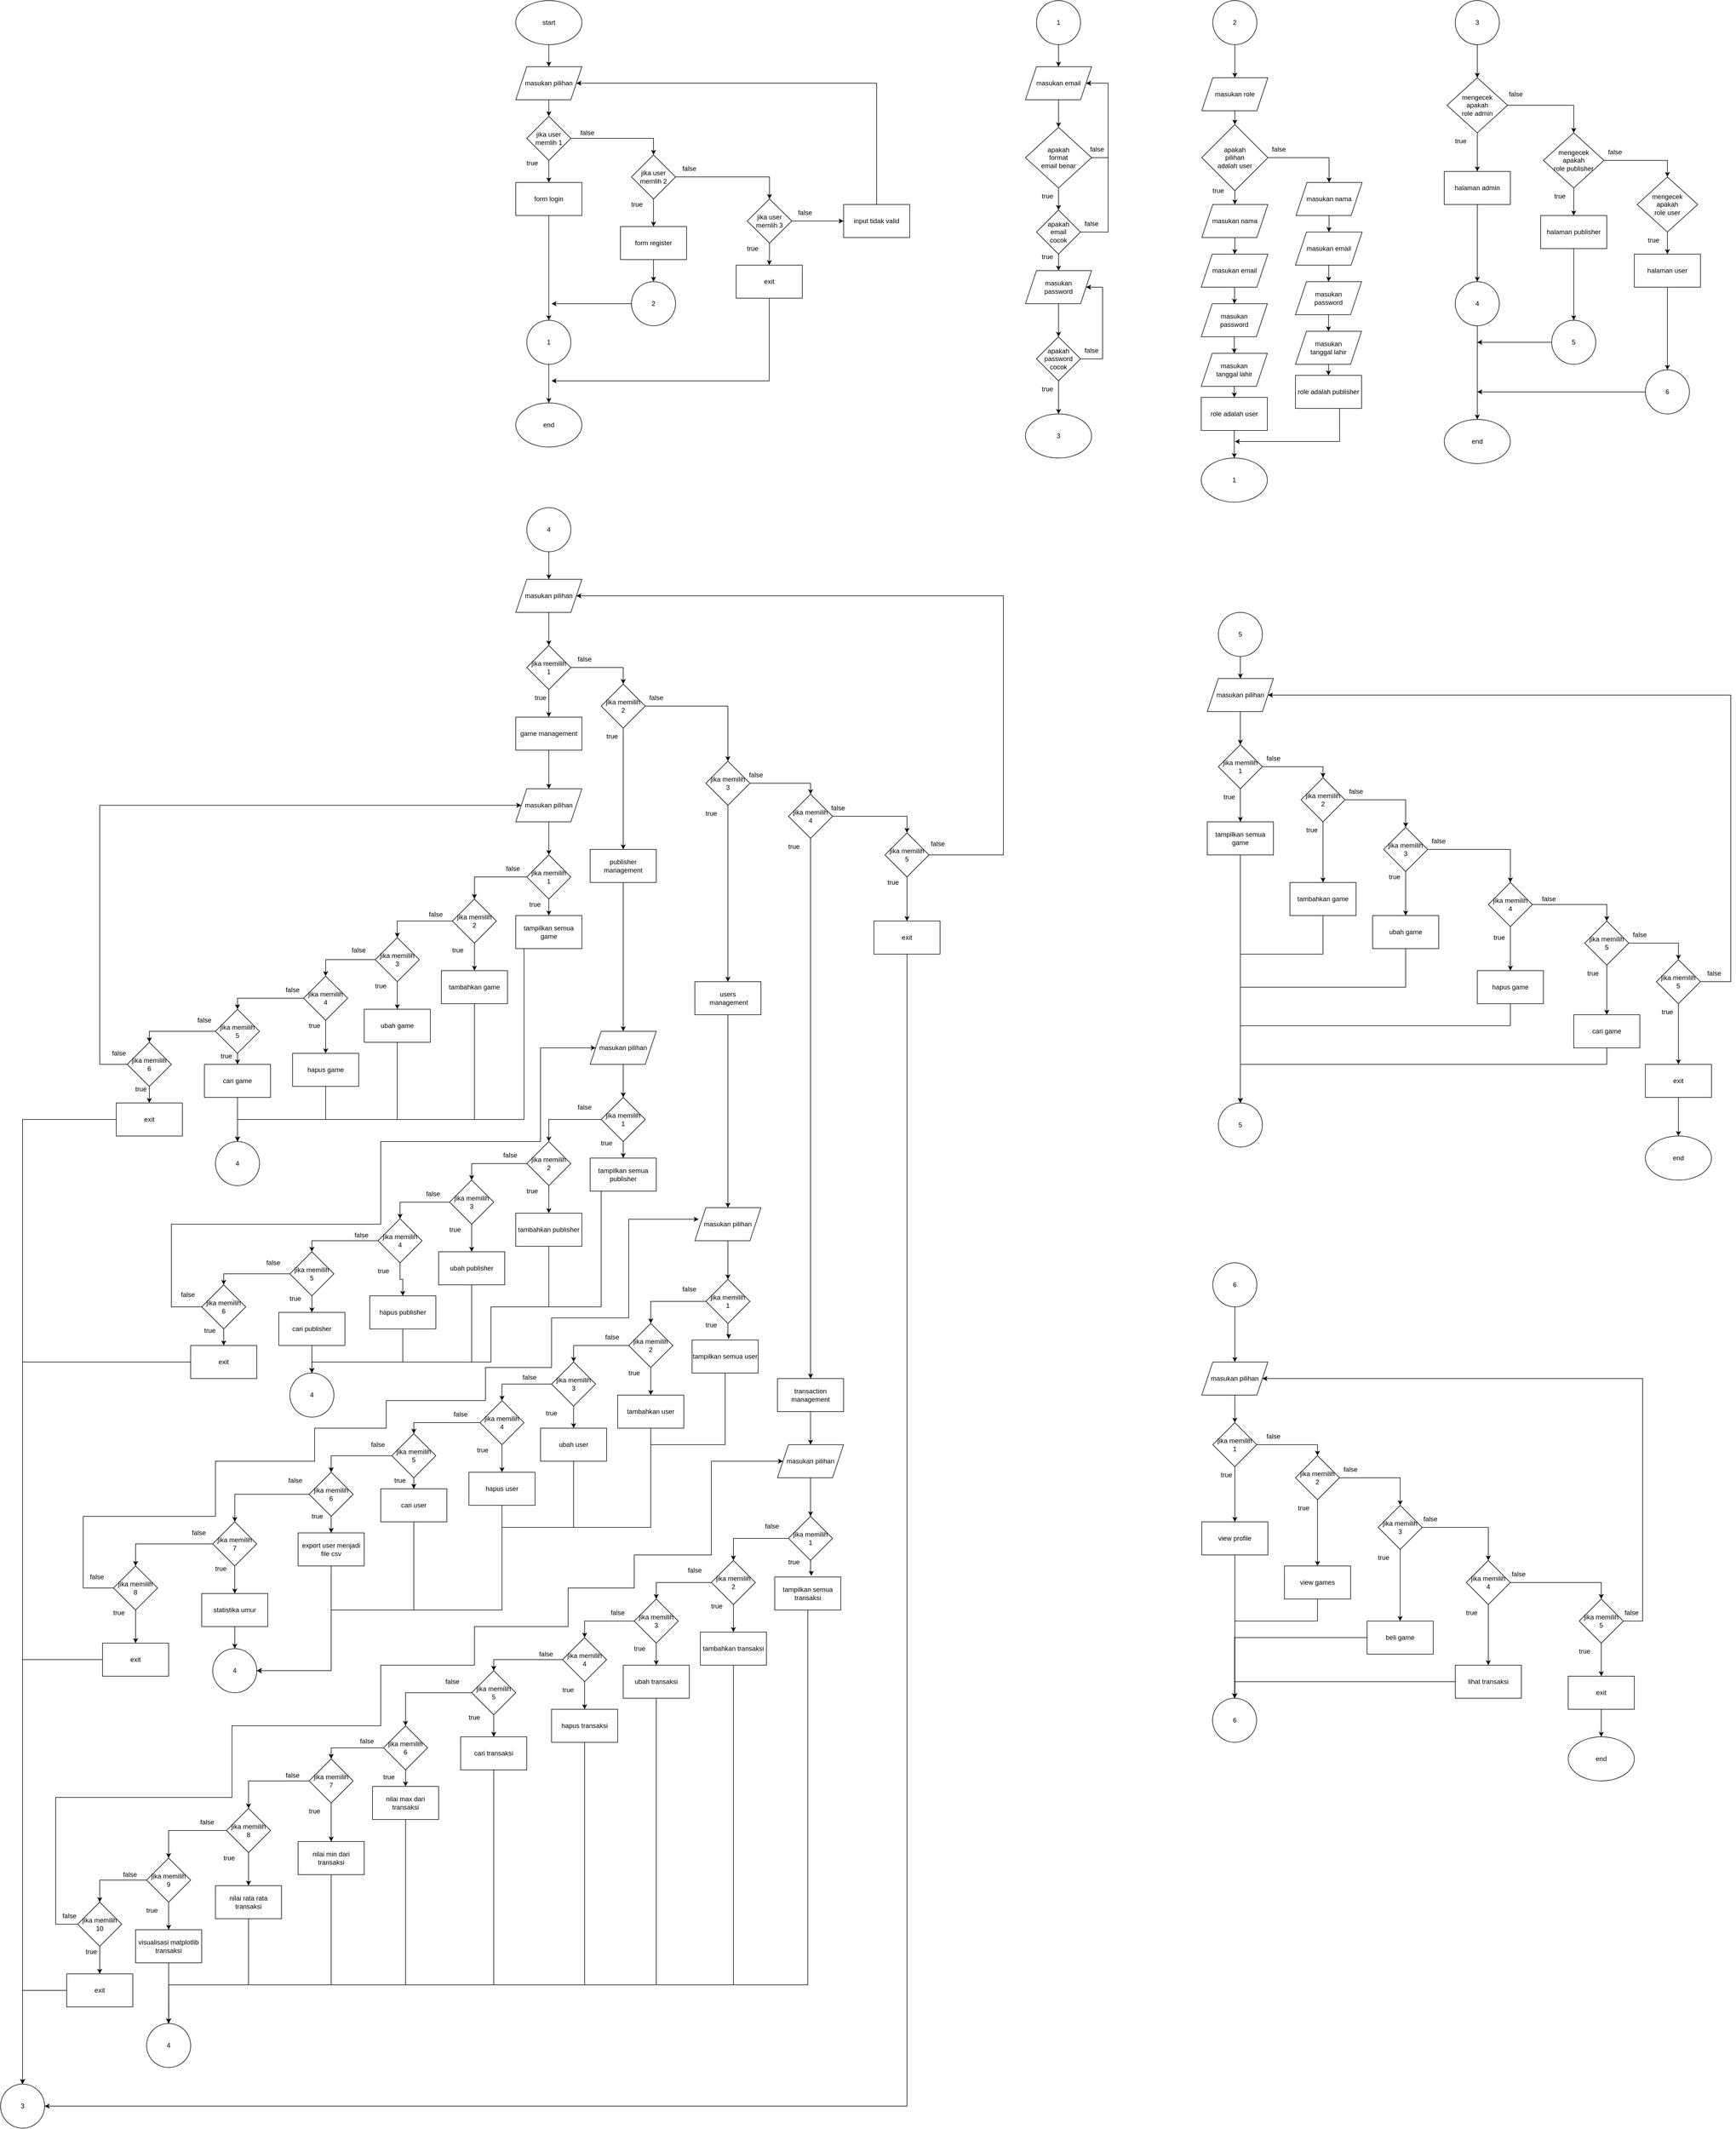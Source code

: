 <mxfile version="22.1.18" type="github">
  <diagram name="Halaman-1" id="ISQmBgXdDilXk5E5Z7M0">
    <mxGraphModel dx="4400" dy="1895" grid="1" gridSize="10" guides="1" tooltips="1" connect="1" arrows="1" fold="1" page="1" pageScale="1" pageWidth="850" pageHeight="1100" math="0" shadow="0">
      <root>
        <mxCell id="0" />
        <mxCell id="1" parent="0" />
        <mxCell id="oaYjSvwsyaq2dlTLMlyP-107" style="edgeStyle=orthogonalEdgeStyle;rounded=0;orthogonalLoop=1;jettySize=auto;html=1;entryX=0.5;entryY=0;entryDx=0;entryDy=0;" edge="1" source="oaYjSvwsyaq2dlTLMlyP-109" target="oaYjSvwsyaq2dlTLMlyP-129" parent="1">
          <mxGeometry relative="1" as="geometry" />
        </mxCell>
        <mxCell id="oaYjSvwsyaq2dlTLMlyP-108" style="edgeStyle=orthogonalEdgeStyle;rounded=0;orthogonalLoop=1;jettySize=auto;html=1;entryX=0.5;entryY=0;entryDx=0;entryDy=0;" edge="1" source="oaYjSvwsyaq2dlTLMlyP-109" target="oaYjSvwsyaq2dlTLMlyP-112" parent="1">
          <mxGeometry relative="1" as="geometry" />
        </mxCell>
        <mxCell id="oaYjSvwsyaq2dlTLMlyP-109" value="jika memilih&lt;br&gt;1" style="rhombus;whiteSpace=wrap;html=1;" vertex="1" parent="1">
          <mxGeometry x="520" y="2010" width="80" height="80" as="geometry" />
        </mxCell>
        <mxCell id="oaYjSvwsyaq2dlTLMlyP-110" style="edgeStyle=orthogonalEdgeStyle;rounded=0;orthogonalLoop=1;jettySize=auto;html=1;" edge="1" source="oaYjSvwsyaq2dlTLMlyP-112" target="oaYjSvwsyaq2dlTLMlyP-113" parent="1">
          <mxGeometry relative="1" as="geometry" />
        </mxCell>
        <mxCell id="oaYjSvwsyaq2dlTLMlyP-111" style="edgeStyle=orthogonalEdgeStyle;rounded=0;orthogonalLoop=1;jettySize=auto;html=1;entryX=0.5;entryY=0;entryDx=0;entryDy=0;" edge="1" source="oaYjSvwsyaq2dlTLMlyP-112" target="oaYjSvwsyaq2dlTLMlyP-116" parent="1">
          <mxGeometry relative="1" as="geometry" />
        </mxCell>
        <mxCell id="oaYjSvwsyaq2dlTLMlyP-112" value="jika memilih&lt;br&gt;2" style="rhombus;whiteSpace=wrap;html=1;" vertex="1" parent="1">
          <mxGeometry x="385" y="2090" width="80" height="80" as="geometry" />
        </mxCell>
        <mxCell id="oaYjSvwsyaq2dlTLMlyP-390" style="edgeStyle=orthogonalEdgeStyle;rounded=0;orthogonalLoop=1;jettySize=auto;html=1;" edge="1" parent="1" source="oaYjSvwsyaq2dlTLMlyP-113" target="oaYjSvwsyaq2dlTLMlyP-372">
          <mxGeometry relative="1" as="geometry">
            <Array as="points">
              <mxPoint x="425" y="2390" />
              <mxPoint x="320" y="2390" />
              <mxPoint x="320" y="2490" />
              <mxPoint x="-5" y="2490" />
            </Array>
          </mxGeometry>
        </mxCell>
        <mxCell id="oaYjSvwsyaq2dlTLMlyP-113" value="tambahkan publisher" style="rounded=0;whiteSpace=wrap;html=1;" vertex="1" parent="1">
          <mxGeometry x="365" y="2220" width="120" height="60" as="geometry" />
        </mxCell>
        <mxCell id="oaYjSvwsyaq2dlTLMlyP-114" style="edgeStyle=orthogonalEdgeStyle;rounded=0;orthogonalLoop=1;jettySize=auto;html=1;" edge="1" source="oaYjSvwsyaq2dlTLMlyP-116" target="oaYjSvwsyaq2dlTLMlyP-117" parent="1">
          <mxGeometry relative="1" as="geometry" />
        </mxCell>
        <mxCell id="oaYjSvwsyaq2dlTLMlyP-115" style="edgeStyle=orthogonalEdgeStyle;rounded=0;orthogonalLoop=1;jettySize=auto;html=1;entryX=0.5;entryY=0;entryDx=0;entryDy=0;" edge="1" source="oaYjSvwsyaq2dlTLMlyP-116" target="oaYjSvwsyaq2dlTLMlyP-120" parent="1">
          <mxGeometry relative="1" as="geometry" />
        </mxCell>
        <mxCell id="oaYjSvwsyaq2dlTLMlyP-116" value="jika memilih&lt;br&gt;3" style="rhombus;whiteSpace=wrap;html=1;" vertex="1" parent="1">
          <mxGeometry x="245" y="2160" width="80" height="80" as="geometry" />
        </mxCell>
        <mxCell id="oaYjSvwsyaq2dlTLMlyP-389" style="edgeStyle=orthogonalEdgeStyle;rounded=0;orthogonalLoop=1;jettySize=auto;html=1;" edge="1" parent="1" source="oaYjSvwsyaq2dlTLMlyP-117" target="oaYjSvwsyaq2dlTLMlyP-372">
          <mxGeometry relative="1" as="geometry">
            <Array as="points">
              <mxPoint x="285" y="2490" />
              <mxPoint x="-5" y="2490" />
            </Array>
          </mxGeometry>
        </mxCell>
        <mxCell id="oaYjSvwsyaq2dlTLMlyP-117" value="ubah publisher" style="rounded=0;whiteSpace=wrap;html=1;" vertex="1" parent="1">
          <mxGeometry x="225" y="2290" width="120" height="60" as="geometry" />
        </mxCell>
        <mxCell id="oaYjSvwsyaq2dlTLMlyP-118" style="edgeStyle=orthogonalEdgeStyle;rounded=0;orthogonalLoop=1;jettySize=auto;html=1;" edge="1" source="oaYjSvwsyaq2dlTLMlyP-120" target="oaYjSvwsyaq2dlTLMlyP-121" parent="1">
          <mxGeometry relative="1" as="geometry" />
        </mxCell>
        <mxCell id="oaYjSvwsyaq2dlTLMlyP-119" style="edgeStyle=orthogonalEdgeStyle;rounded=0;orthogonalLoop=1;jettySize=auto;html=1;entryX=0.5;entryY=0;entryDx=0;entryDy=0;" edge="1" source="oaYjSvwsyaq2dlTLMlyP-120" target="oaYjSvwsyaq2dlTLMlyP-125" parent="1">
          <mxGeometry relative="1" as="geometry" />
        </mxCell>
        <mxCell id="oaYjSvwsyaq2dlTLMlyP-120" value="jika memilih&lt;br&gt;4" style="rhombus;whiteSpace=wrap;html=1;" vertex="1" parent="1">
          <mxGeometry x="115" y="2230" width="80" height="80" as="geometry" />
        </mxCell>
        <mxCell id="oaYjSvwsyaq2dlTLMlyP-388" style="edgeStyle=orthogonalEdgeStyle;rounded=0;orthogonalLoop=1;jettySize=auto;html=1;" edge="1" parent="1" source="oaYjSvwsyaq2dlTLMlyP-121" target="oaYjSvwsyaq2dlTLMlyP-372">
          <mxGeometry relative="1" as="geometry">
            <Array as="points">
              <mxPoint x="160" y="2490" />
              <mxPoint x="-5" y="2490" />
            </Array>
          </mxGeometry>
        </mxCell>
        <mxCell id="oaYjSvwsyaq2dlTLMlyP-121" value="hapus publisher" style="rounded=0;whiteSpace=wrap;html=1;" vertex="1" parent="1">
          <mxGeometry x="100" y="2370" width="120" height="60" as="geometry" />
        </mxCell>
        <mxCell id="oaYjSvwsyaq2dlTLMlyP-386" style="edgeStyle=orthogonalEdgeStyle;rounded=0;orthogonalLoop=1;jettySize=auto;html=1;" edge="1" parent="1" source="oaYjSvwsyaq2dlTLMlyP-122" target="oaYjSvwsyaq2dlTLMlyP-372">
          <mxGeometry relative="1" as="geometry" />
        </mxCell>
        <mxCell id="oaYjSvwsyaq2dlTLMlyP-122" value="cari publisher" style="rounded=0;whiteSpace=wrap;html=1;" vertex="1" parent="1">
          <mxGeometry x="-65" y="2400" width="120" height="60" as="geometry" />
        </mxCell>
        <mxCell id="oaYjSvwsyaq2dlTLMlyP-123" style="edgeStyle=orthogonalEdgeStyle;rounded=0;orthogonalLoop=1;jettySize=auto;html=1;" edge="1" source="oaYjSvwsyaq2dlTLMlyP-125" target="oaYjSvwsyaq2dlTLMlyP-122" parent="1">
          <mxGeometry relative="1" as="geometry" />
        </mxCell>
        <mxCell id="oaYjSvwsyaq2dlTLMlyP-124" style="edgeStyle=orthogonalEdgeStyle;rounded=0;orthogonalLoop=1;jettySize=auto;html=1;entryX=0.5;entryY=0;entryDx=0;entryDy=0;" edge="1" source="oaYjSvwsyaq2dlTLMlyP-125" target="oaYjSvwsyaq2dlTLMlyP-128" parent="1">
          <mxGeometry relative="1" as="geometry" />
        </mxCell>
        <mxCell id="oaYjSvwsyaq2dlTLMlyP-125" value="jika memilih&lt;br&gt;5" style="rhombus;whiteSpace=wrap;html=1;" vertex="1" parent="1">
          <mxGeometry x="-45" y="2290" width="80" height="80" as="geometry" />
        </mxCell>
        <mxCell id="oaYjSvwsyaq2dlTLMlyP-139" style="edgeStyle=orthogonalEdgeStyle;rounded=0;orthogonalLoop=1;jettySize=auto;html=1;entryX=0.5;entryY=0;entryDx=0;entryDy=0;" edge="1" parent="1" source="oaYjSvwsyaq2dlTLMlyP-126" target="oaYjSvwsyaq2dlTLMlyP-172">
          <mxGeometry relative="1" as="geometry">
            <mxPoint x="-425" y="2970" as="targetPoint" />
          </mxGeometry>
        </mxCell>
        <mxCell id="oaYjSvwsyaq2dlTLMlyP-126" value="exit" style="rounded=0;whiteSpace=wrap;html=1;" vertex="1" parent="1">
          <mxGeometry x="-225" y="2460" width="120" height="60" as="geometry" />
        </mxCell>
        <mxCell id="oaYjSvwsyaq2dlTLMlyP-137" style="edgeStyle=orthogonalEdgeStyle;rounded=0;orthogonalLoop=1;jettySize=auto;html=1;" edge="1" parent="1" source="oaYjSvwsyaq2dlTLMlyP-128" target="oaYjSvwsyaq2dlTLMlyP-126">
          <mxGeometry relative="1" as="geometry" />
        </mxCell>
        <mxCell id="oaYjSvwsyaq2dlTLMlyP-138" style="edgeStyle=orthogonalEdgeStyle;rounded=0;orthogonalLoop=1;jettySize=auto;html=1;entryX=0;entryY=0.5;entryDx=0;entryDy=0;" edge="1" parent="1" source="oaYjSvwsyaq2dlTLMlyP-128" target="oaYjSvwsyaq2dlTLMlyP-104">
          <mxGeometry relative="1" as="geometry">
            <Array as="points">
              <mxPoint x="-260" y="2390" />
              <mxPoint x="-260" y="2240" />
              <mxPoint x="120" y="2240" />
              <mxPoint x="120" y="2090" />
              <mxPoint x="410" y="2090" />
              <mxPoint x="410" y="1920" />
            </Array>
          </mxGeometry>
        </mxCell>
        <mxCell id="oaYjSvwsyaq2dlTLMlyP-128" value="jika memilih&lt;br&gt;6" style="rhombus;whiteSpace=wrap;html=1;" vertex="1" parent="1">
          <mxGeometry x="-205" y="2350" width="80" height="80" as="geometry" />
        </mxCell>
        <mxCell id="oaYjSvwsyaq2dlTLMlyP-391" style="edgeStyle=orthogonalEdgeStyle;rounded=0;orthogonalLoop=1;jettySize=auto;html=1;" edge="1" parent="1" source="oaYjSvwsyaq2dlTLMlyP-129" target="oaYjSvwsyaq2dlTLMlyP-372">
          <mxGeometry relative="1" as="geometry">
            <Array as="points">
              <mxPoint x="520" y="2390" />
              <mxPoint x="320" y="2390" />
              <mxPoint x="320" y="2490" />
              <mxPoint x="-5" y="2490" />
            </Array>
          </mxGeometry>
        </mxCell>
        <mxCell id="oaYjSvwsyaq2dlTLMlyP-129" value="tampilkan semua publisher" style="rounded=0;whiteSpace=wrap;html=1;" vertex="1" parent="1">
          <mxGeometry x="500" y="2120" width="120" height="60" as="geometry" />
        </mxCell>
        <mxCell id="-qjQuMRM3rRMsk-8Ruoa-5" style="edgeStyle=orthogonalEdgeStyle;rounded=0;orthogonalLoop=1;jettySize=auto;html=1;" parent="1" source="-qjQuMRM3rRMsk-8Ruoa-1" target="-qjQuMRM3rRMsk-8Ruoa-4" edge="1">
          <mxGeometry relative="1" as="geometry" />
        </mxCell>
        <mxCell id="-qjQuMRM3rRMsk-8Ruoa-1" value="start" style="ellipse;whiteSpace=wrap;html=1;" parent="1" vertex="1">
          <mxGeometry x="365" y="20" width="120" height="80" as="geometry" />
        </mxCell>
        <mxCell id="-qjQuMRM3rRMsk-8Ruoa-9" style="edgeStyle=orthogonalEdgeStyle;rounded=0;orthogonalLoop=1;jettySize=auto;html=1;" parent="1" source="-qjQuMRM3rRMsk-8Ruoa-2" target="-qjQuMRM3rRMsk-8Ruoa-8" edge="1">
          <mxGeometry relative="1" as="geometry" />
        </mxCell>
        <mxCell id="-qjQuMRM3rRMsk-8Ruoa-15" style="edgeStyle=orthogonalEdgeStyle;rounded=0;orthogonalLoop=1;jettySize=auto;html=1;entryX=0.5;entryY=0;entryDx=0;entryDy=0;" parent="1" source="-qjQuMRM3rRMsk-8Ruoa-2" target="-qjQuMRM3rRMsk-8Ruoa-13" edge="1">
          <mxGeometry relative="1" as="geometry" />
        </mxCell>
        <mxCell id="-qjQuMRM3rRMsk-8Ruoa-2" value="jika user memlih 1" style="rhombus;whiteSpace=wrap;html=1;" parent="1" vertex="1">
          <mxGeometry x="385" y="230" width="80" height="80" as="geometry" />
        </mxCell>
        <mxCell id="-qjQuMRM3rRMsk-8Ruoa-6" style="edgeStyle=orthogonalEdgeStyle;rounded=0;orthogonalLoop=1;jettySize=auto;html=1;" parent="1" source="-qjQuMRM3rRMsk-8Ruoa-4" target="-qjQuMRM3rRMsk-8Ruoa-2" edge="1">
          <mxGeometry relative="1" as="geometry" />
        </mxCell>
        <mxCell id="-qjQuMRM3rRMsk-8Ruoa-4" value="masukan pilihan" style="shape=parallelogram;perimeter=parallelogramPerimeter;whiteSpace=wrap;html=1;fixedSize=1;" parent="1" vertex="1">
          <mxGeometry x="365" y="140" width="120" height="60" as="geometry" />
        </mxCell>
        <mxCell id="-qjQuMRM3rRMsk-8Ruoa-28" style="edgeStyle=orthogonalEdgeStyle;rounded=0;orthogonalLoop=1;jettySize=auto;html=1;entryX=0.5;entryY=0;entryDx=0;entryDy=0;" parent="1" source="-qjQuMRM3rRMsk-8Ruoa-8" target="-qjQuMRM3rRMsk-8Ruoa-27" edge="1">
          <mxGeometry relative="1" as="geometry" />
        </mxCell>
        <mxCell id="-qjQuMRM3rRMsk-8Ruoa-8" value="form login" style="rounded=0;whiteSpace=wrap;html=1;" parent="1" vertex="1">
          <mxGeometry x="365" y="350" width="120" height="60" as="geometry" />
        </mxCell>
        <mxCell id="-qjQuMRM3rRMsk-8Ruoa-31" style="edgeStyle=orthogonalEdgeStyle;rounded=0;orthogonalLoop=1;jettySize=auto;html=1;" parent="1" source="-qjQuMRM3rRMsk-8Ruoa-10" target="-qjQuMRM3rRMsk-8Ruoa-30" edge="1">
          <mxGeometry relative="1" as="geometry" />
        </mxCell>
        <mxCell id="-qjQuMRM3rRMsk-8Ruoa-10" value="form register" style="rounded=0;whiteSpace=wrap;html=1;" parent="1" vertex="1">
          <mxGeometry x="555" y="430" width="120" height="60" as="geometry" />
        </mxCell>
        <mxCell id="-qjQuMRM3rRMsk-8Ruoa-33" style="edgeStyle=orthogonalEdgeStyle;rounded=0;orthogonalLoop=1;jettySize=auto;html=1;exitX=0.5;exitY=1;exitDx=0;exitDy=0;" parent="1" edge="1">
          <mxGeometry relative="1" as="geometry">
            <mxPoint x="430" y="710" as="targetPoint" />
            <mxPoint x="825" y="510" as="sourcePoint" />
            <Array as="points">
              <mxPoint x="825" y="710" />
            </Array>
          </mxGeometry>
        </mxCell>
        <mxCell id="-qjQuMRM3rRMsk-8Ruoa-11" value="exit" style="rounded=0;whiteSpace=wrap;html=1;" parent="1" vertex="1">
          <mxGeometry x="765" y="500" width="120" height="60" as="geometry" />
        </mxCell>
        <mxCell id="-qjQuMRM3rRMsk-8Ruoa-26" style="edgeStyle=orthogonalEdgeStyle;rounded=0;orthogonalLoop=1;jettySize=auto;html=1;entryX=1;entryY=0.5;entryDx=0;entryDy=0;" parent="1" source="-qjQuMRM3rRMsk-8Ruoa-12" target="-qjQuMRM3rRMsk-8Ruoa-4" edge="1">
          <mxGeometry relative="1" as="geometry">
            <mxPoint x="430" y="210" as="targetPoint" />
            <Array as="points">
              <mxPoint x="1020" y="170" />
            </Array>
          </mxGeometry>
        </mxCell>
        <mxCell id="-qjQuMRM3rRMsk-8Ruoa-12" value="input tidak valid" style="rounded=0;whiteSpace=wrap;html=1;" parent="1" vertex="1">
          <mxGeometry x="960" y="390" width="120" height="60" as="geometry" />
        </mxCell>
        <mxCell id="-qjQuMRM3rRMsk-8Ruoa-16" style="edgeStyle=orthogonalEdgeStyle;rounded=0;orthogonalLoop=1;jettySize=auto;html=1;entryX=0.5;entryY=0;entryDx=0;entryDy=0;" parent="1" source="-qjQuMRM3rRMsk-8Ruoa-13" target="-qjQuMRM3rRMsk-8Ruoa-10" edge="1">
          <mxGeometry relative="1" as="geometry" />
        </mxCell>
        <mxCell id="-qjQuMRM3rRMsk-8Ruoa-17" style="edgeStyle=orthogonalEdgeStyle;rounded=0;orthogonalLoop=1;jettySize=auto;html=1;entryX=0.5;entryY=0;entryDx=0;entryDy=0;" parent="1" source="-qjQuMRM3rRMsk-8Ruoa-13" target="-qjQuMRM3rRMsk-8Ruoa-14" edge="1">
          <mxGeometry relative="1" as="geometry" />
        </mxCell>
        <mxCell id="-qjQuMRM3rRMsk-8Ruoa-13" value="jika user memlih 2" style="rhombus;whiteSpace=wrap;html=1;" parent="1" vertex="1">
          <mxGeometry x="575" y="300" width="80" height="80" as="geometry" />
        </mxCell>
        <mxCell id="-qjQuMRM3rRMsk-8Ruoa-18" style="edgeStyle=orthogonalEdgeStyle;rounded=0;orthogonalLoop=1;jettySize=auto;html=1;" parent="1" source="-qjQuMRM3rRMsk-8Ruoa-14" target="-qjQuMRM3rRMsk-8Ruoa-12" edge="1">
          <mxGeometry relative="1" as="geometry" />
        </mxCell>
        <mxCell id="-qjQuMRM3rRMsk-8Ruoa-19" style="edgeStyle=orthogonalEdgeStyle;rounded=0;orthogonalLoop=1;jettySize=auto;html=1;entryX=0.5;entryY=0;entryDx=0;entryDy=0;" parent="1" source="-qjQuMRM3rRMsk-8Ruoa-14" target="-qjQuMRM3rRMsk-8Ruoa-11" edge="1">
          <mxGeometry relative="1" as="geometry" />
        </mxCell>
        <mxCell id="-qjQuMRM3rRMsk-8Ruoa-14" value="jika user memlih 3" style="rhombus;whiteSpace=wrap;html=1;" parent="1" vertex="1">
          <mxGeometry x="785" y="380" width="81" height="80" as="geometry" />
        </mxCell>
        <mxCell id="-qjQuMRM3rRMsk-8Ruoa-20" value="end" style="ellipse;whiteSpace=wrap;html=1;" parent="1" vertex="1">
          <mxGeometry x="365" y="750" width="120" height="80" as="geometry" />
        </mxCell>
        <mxCell id="-qjQuMRM3rRMsk-8Ruoa-29" style="edgeStyle=orthogonalEdgeStyle;rounded=0;orthogonalLoop=1;jettySize=auto;html=1;" parent="1" source="-qjQuMRM3rRMsk-8Ruoa-27" target="-qjQuMRM3rRMsk-8Ruoa-20" edge="1">
          <mxGeometry relative="1" as="geometry" />
        </mxCell>
        <mxCell id="-qjQuMRM3rRMsk-8Ruoa-27" value="1" style="ellipse;whiteSpace=wrap;html=1;aspect=fixed;" parent="1" vertex="1">
          <mxGeometry x="385" y="600" width="80" height="80" as="geometry" />
        </mxCell>
        <mxCell id="-qjQuMRM3rRMsk-8Ruoa-32" style="edgeStyle=orthogonalEdgeStyle;rounded=0;orthogonalLoop=1;jettySize=auto;html=1;" parent="1" source="-qjQuMRM3rRMsk-8Ruoa-30" edge="1">
          <mxGeometry relative="1" as="geometry">
            <mxPoint x="430" y="570.0" as="targetPoint" />
          </mxGeometry>
        </mxCell>
        <mxCell id="-qjQuMRM3rRMsk-8Ruoa-30" value="2" style="ellipse;whiteSpace=wrap;html=1;aspect=fixed;" parent="1" vertex="1">
          <mxGeometry x="575" y="530" width="80" height="80" as="geometry" />
        </mxCell>
        <mxCell id="qj6eRVLFwsN512XqwuFE-3" style="edgeStyle=orthogonalEdgeStyle;rounded=0;orthogonalLoop=1;jettySize=auto;html=1;" parent="1" source="qj6eRVLFwsN512XqwuFE-1" target="qj6eRVLFwsN512XqwuFE-2" edge="1">
          <mxGeometry relative="1" as="geometry" />
        </mxCell>
        <mxCell id="qj6eRVLFwsN512XqwuFE-1" value="1" style="ellipse;whiteSpace=wrap;html=1;aspect=fixed;" parent="1" vertex="1">
          <mxGeometry x="1310" y="20" width="80" height="80" as="geometry" />
        </mxCell>
        <mxCell id="qj6eRVLFwsN512XqwuFE-9" style="edgeStyle=orthogonalEdgeStyle;rounded=0;orthogonalLoop=1;jettySize=auto;html=1;" parent="1" source="qj6eRVLFwsN512XqwuFE-2" target="qj6eRVLFwsN512XqwuFE-8" edge="1">
          <mxGeometry relative="1" as="geometry" />
        </mxCell>
        <mxCell id="qj6eRVLFwsN512XqwuFE-2" value="masukan email" style="shape=parallelogram;perimeter=parallelogramPerimeter;whiteSpace=wrap;html=1;fixedSize=1;" parent="1" vertex="1">
          <mxGeometry x="1290" y="140" width="120" height="60" as="geometry" />
        </mxCell>
        <mxCell id="qj6eRVLFwsN512XqwuFE-14" style="edgeStyle=orthogonalEdgeStyle;rounded=0;orthogonalLoop=1;jettySize=auto;html=1;entryX=0.5;entryY=0;entryDx=0;entryDy=0;" parent="1" source="qj6eRVLFwsN512XqwuFE-8" target="qj6eRVLFwsN512XqwuFE-13" edge="1">
          <mxGeometry relative="1" as="geometry" />
        </mxCell>
        <mxCell id="qj6eRVLFwsN512XqwuFE-15" style="edgeStyle=orthogonalEdgeStyle;rounded=0;orthogonalLoop=1;jettySize=auto;html=1;entryX=1;entryY=0.5;entryDx=0;entryDy=0;" parent="1" source="qj6eRVLFwsN512XqwuFE-8" target="qj6eRVLFwsN512XqwuFE-2" edge="1">
          <mxGeometry relative="1" as="geometry">
            <Array as="points">
              <mxPoint x="1440" y="305" />
              <mxPoint x="1440" y="170" />
            </Array>
          </mxGeometry>
        </mxCell>
        <mxCell id="qj6eRVLFwsN512XqwuFE-8" value="apakah &lt;br&gt;format &lt;br&gt;email benar" style="rhombus;whiteSpace=wrap;html=1;" parent="1" vertex="1">
          <mxGeometry x="1290" y="250" width="120" height="110" as="geometry" />
        </mxCell>
        <mxCell id="qj6eRVLFwsN512XqwuFE-17" style="edgeStyle=orthogonalEdgeStyle;rounded=0;orthogonalLoop=1;jettySize=auto;html=1;" parent="1" source="qj6eRVLFwsN512XqwuFE-13" target="qj6eRVLFwsN512XqwuFE-16" edge="1">
          <mxGeometry relative="1" as="geometry" />
        </mxCell>
        <mxCell id="qj6eRVLFwsN512XqwuFE-18" style="edgeStyle=orthogonalEdgeStyle;rounded=0;orthogonalLoop=1;jettySize=auto;html=1;entryX=1;entryY=0.5;entryDx=0;entryDy=0;" parent="1" source="qj6eRVLFwsN512XqwuFE-13" target="qj6eRVLFwsN512XqwuFE-2" edge="1">
          <mxGeometry relative="1" as="geometry">
            <Array as="points">
              <mxPoint x="1440" y="440" />
              <mxPoint x="1440" y="170" />
            </Array>
          </mxGeometry>
        </mxCell>
        <mxCell id="qj6eRVLFwsN512XqwuFE-13" value="apakah &lt;br&gt;email &lt;br&gt;cocok" style="rhombus;whiteSpace=wrap;html=1;" parent="1" vertex="1">
          <mxGeometry x="1310" y="400" width="80" height="80" as="geometry" />
        </mxCell>
        <mxCell id="qj6eRVLFwsN512XqwuFE-20" style="edgeStyle=orthogonalEdgeStyle;rounded=0;orthogonalLoop=1;jettySize=auto;html=1;" parent="1" source="qj6eRVLFwsN512XqwuFE-16" target="qj6eRVLFwsN512XqwuFE-19" edge="1">
          <mxGeometry relative="1" as="geometry" />
        </mxCell>
        <mxCell id="qj6eRVLFwsN512XqwuFE-16" value="masukan &lt;br&gt;password" style="shape=parallelogram;perimeter=parallelogramPerimeter;whiteSpace=wrap;html=1;fixedSize=1;" parent="1" vertex="1">
          <mxGeometry x="1290" y="510" width="120" height="60" as="geometry" />
        </mxCell>
        <mxCell id="qj6eRVLFwsN512XqwuFE-21" style="edgeStyle=orthogonalEdgeStyle;rounded=0;orthogonalLoop=1;jettySize=auto;html=1;entryX=1;entryY=0.5;entryDx=0;entryDy=0;" parent="1" source="qj6eRVLFwsN512XqwuFE-19" target="qj6eRVLFwsN512XqwuFE-16" edge="1">
          <mxGeometry relative="1" as="geometry">
            <Array as="points">
              <mxPoint x="1430" y="670" />
              <mxPoint x="1430" y="540" />
            </Array>
          </mxGeometry>
        </mxCell>
        <mxCell id="qj6eRVLFwsN512XqwuFE-23" style="edgeStyle=orthogonalEdgeStyle;rounded=0;orthogonalLoop=1;jettySize=auto;html=1;entryX=0.5;entryY=0;entryDx=0;entryDy=0;" parent="1" source="qj6eRVLFwsN512XqwuFE-19" target="qj6eRVLFwsN512XqwuFE-22" edge="1">
          <mxGeometry relative="1" as="geometry" />
        </mxCell>
        <mxCell id="qj6eRVLFwsN512XqwuFE-19" value="apakah &lt;br&gt;password&lt;br&gt;cocok" style="rhombus;whiteSpace=wrap;html=1;" parent="1" vertex="1">
          <mxGeometry x="1310" y="630" width="80" height="80" as="geometry" />
        </mxCell>
        <mxCell id="qj6eRVLFwsN512XqwuFE-22" value="3" style="ellipse;whiteSpace=wrap;html=1;" parent="1" vertex="1">
          <mxGeometry x="1290" y="770" width="120" height="80" as="geometry" />
        </mxCell>
        <mxCell id="qj6eRVLFwsN512XqwuFE-26" style="edgeStyle=orthogonalEdgeStyle;rounded=0;orthogonalLoop=1;jettySize=auto;html=1;entryX=0.5;entryY=0;entryDx=0;entryDy=0;" parent="1" source="qj6eRVLFwsN512XqwuFE-24" target="qj6eRVLFwsN512XqwuFE-25" edge="1">
          <mxGeometry relative="1" as="geometry" />
        </mxCell>
        <mxCell id="qj6eRVLFwsN512XqwuFE-24" value="2" style="ellipse;whiteSpace=wrap;html=1;aspect=fixed;" parent="1" vertex="1">
          <mxGeometry x="1630" y="20" width="80" height="80" as="geometry" />
        </mxCell>
        <mxCell id="qj6eRVLFwsN512XqwuFE-28" style="edgeStyle=orthogonalEdgeStyle;rounded=0;orthogonalLoop=1;jettySize=auto;html=1;" parent="1" source="qj6eRVLFwsN512XqwuFE-25" target="qj6eRVLFwsN512XqwuFE-27" edge="1">
          <mxGeometry relative="1" as="geometry" />
        </mxCell>
        <mxCell id="qj6eRVLFwsN512XqwuFE-25" value="masukan role" style="shape=parallelogram;perimeter=parallelogramPerimeter;whiteSpace=wrap;html=1;fixedSize=1;" parent="1" vertex="1">
          <mxGeometry x="1610" y="160" width="120" height="60" as="geometry" />
        </mxCell>
        <mxCell id="qj6eRVLFwsN512XqwuFE-33" style="edgeStyle=orthogonalEdgeStyle;rounded=0;orthogonalLoop=1;jettySize=auto;html=1;" parent="1" source="qj6eRVLFwsN512XqwuFE-27" target="qj6eRVLFwsN512XqwuFE-29" edge="1">
          <mxGeometry relative="1" as="geometry" />
        </mxCell>
        <mxCell id="qj6eRVLFwsN512XqwuFE-51" style="edgeStyle=orthogonalEdgeStyle;rounded=0;orthogonalLoop=1;jettySize=auto;html=1;entryX=0.5;entryY=0;entryDx=0;entryDy=0;" parent="1" source="qj6eRVLFwsN512XqwuFE-27" target="qj6eRVLFwsN512XqwuFE-43" edge="1">
          <mxGeometry relative="1" as="geometry" />
        </mxCell>
        <mxCell id="qj6eRVLFwsN512XqwuFE-27" value="apakah &lt;br&gt;pilihan &lt;br&gt;adalah user" style="rhombus;whiteSpace=wrap;html=1;" parent="1" vertex="1">
          <mxGeometry x="1610" y="245" width="120" height="120" as="geometry" />
        </mxCell>
        <mxCell id="qj6eRVLFwsN512XqwuFE-34" style="edgeStyle=orthogonalEdgeStyle;rounded=0;orthogonalLoop=1;jettySize=auto;html=1;" parent="1" source="qj6eRVLFwsN512XqwuFE-29" target="qj6eRVLFwsN512XqwuFE-30" edge="1">
          <mxGeometry relative="1" as="geometry" />
        </mxCell>
        <mxCell id="qj6eRVLFwsN512XqwuFE-29" value="masukan nama" style="shape=parallelogram;perimeter=parallelogramPerimeter;whiteSpace=wrap;html=1;fixedSize=1;" parent="1" vertex="1">
          <mxGeometry x="1610" y="390" width="120" height="60" as="geometry" />
        </mxCell>
        <mxCell id="qj6eRVLFwsN512XqwuFE-36" style="edgeStyle=orthogonalEdgeStyle;rounded=0;orthogonalLoop=1;jettySize=auto;html=1;" parent="1" source="qj6eRVLFwsN512XqwuFE-30" target="qj6eRVLFwsN512XqwuFE-31" edge="1">
          <mxGeometry relative="1" as="geometry" />
        </mxCell>
        <mxCell id="qj6eRVLFwsN512XqwuFE-30" value="masukan email" style="shape=parallelogram;perimeter=parallelogramPerimeter;whiteSpace=wrap;html=1;fixedSize=1;" parent="1" vertex="1">
          <mxGeometry x="1609" y="480" width="121" height="60" as="geometry" />
        </mxCell>
        <mxCell id="qj6eRVLFwsN512XqwuFE-37" style="edgeStyle=orthogonalEdgeStyle;rounded=0;orthogonalLoop=1;jettySize=auto;html=1;" parent="1" source="qj6eRVLFwsN512XqwuFE-31" target="qj6eRVLFwsN512XqwuFE-32" edge="1">
          <mxGeometry relative="1" as="geometry" />
        </mxCell>
        <mxCell id="qj6eRVLFwsN512XqwuFE-31" value="masukan &lt;br&gt;password" style="shape=parallelogram;perimeter=parallelogramPerimeter;whiteSpace=wrap;html=1;fixedSize=1;" parent="1" vertex="1">
          <mxGeometry x="1609" y="570" width="120" height="60" as="geometry" />
        </mxCell>
        <mxCell id="qj6eRVLFwsN512XqwuFE-39" style="edgeStyle=orthogonalEdgeStyle;rounded=0;orthogonalLoop=1;jettySize=auto;html=1;" parent="1" source="qj6eRVLFwsN512XqwuFE-32" target="qj6eRVLFwsN512XqwuFE-38" edge="1">
          <mxGeometry relative="1" as="geometry" />
        </mxCell>
        <mxCell id="qj6eRVLFwsN512XqwuFE-32" value="masukan &lt;br&gt;tanggal lahir" style="shape=parallelogram;perimeter=parallelogramPerimeter;whiteSpace=wrap;html=1;fixedSize=1;" parent="1" vertex="1">
          <mxGeometry x="1609" y="660" width="120" height="60" as="geometry" />
        </mxCell>
        <mxCell id="qj6eRVLFwsN512XqwuFE-41" style="edgeStyle=orthogonalEdgeStyle;rounded=0;orthogonalLoop=1;jettySize=auto;html=1;" parent="1" source="qj6eRVLFwsN512XqwuFE-38" target="qj6eRVLFwsN512XqwuFE-40" edge="1">
          <mxGeometry relative="1" as="geometry" />
        </mxCell>
        <mxCell id="qj6eRVLFwsN512XqwuFE-38" value="role adalah user" style="rounded=0;whiteSpace=wrap;html=1;" parent="1" vertex="1">
          <mxGeometry x="1609" y="740" width="120" height="60" as="geometry" />
        </mxCell>
        <mxCell id="qj6eRVLFwsN512XqwuFE-40" value="1" style="ellipse;whiteSpace=wrap;html=1;" parent="1" vertex="1">
          <mxGeometry x="1609" y="850" width="120" height="80" as="geometry" />
        </mxCell>
        <mxCell id="qj6eRVLFwsN512XqwuFE-42" style="edgeStyle=orthogonalEdgeStyle;rounded=0;orthogonalLoop=1;jettySize=auto;html=1;" parent="1" source="qj6eRVLFwsN512XqwuFE-43" target="qj6eRVLFwsN512XqwuFE-45" edge="1">
          <mxGeometry relative="1" as="geometry" />
        </mxCell>
        <mxCell id="qj6eRVLFwsN512XqwuFE-43" value="masukan nama" style="shape=parallelogram;perimeter=parallelogramPerimeter;whiteSpace=wrap;html=1;fixedSize=1;" parent="1" vertex="1">
          <mxGeometry x="1781" y="350" width="120" height="60" as="geometry" />
        </mxCell>
        <mxCell id="qj6eRVLFwsN512XqwuFE-44" style="edgeStyle=orthogonalEdgeStyle;rounded=0;orthogonalLoop=1;jettySize=auto;html=1;" parent="1" source="qj6eRVLFwsN512XqwuFE-45" target="qj6eRVLFwsN512XqwuFE-47" edge="1">
          <mxGeometry relative="1" as="geometry" />
        </mxCell>
        <mxCell id="qj6eRVLFwsN512XqwuFE-45" value="masukan email" style="shape=parallelogram;perimeter=parallelogramPerimeter;whiteSpace=wrap;html=1;fixedSize=1;" parent="1" vertex="1">
          <mxGeometry x="1780" y="440" width="121" height="60" as="geometry" />
        </mxCell>
        <mxCell id="qj6eRVLFwsN512XqwuFE-46" style="edgeStyle=orthogonalEdgeStyle;rounded=0;orthogonalLoop=1;jettySize=auto;html=1;" parent="1" source="qj6eRVLFwsN512XqwuFE-47" target="qj6eRVLFwsN512XqwuFE-49" edge="1">
          <mxGeometry relative="1" as="geometry" />
        </mxCell>
        <mxCell id="qj6eRVLFwsN512XqwuFE-47" value="masukan &lt;br&gt;password" style="shape=parallelogram;perimeter=parallelogramPerimeter;whiteSpace=wrap;html=1;fixedSize=1;" parent="1" vertex="1">
          <mxGeometry x="1780" y="530" width="120" height="60" as="geometry" />
        </mxCell>
        <mxCell id="qj6eRVLFwsN512XqwuFE-48" style="edgeStyle=orthogonalEdgeStyle;rounded=0;orthogonalLoop=1;jettySize=auto;html=1;" parent="1" source="qj6eRVLFwsN512XqwuFE-49" target="qj6eRVLFwsN512XqwuFE-50" edge="1">
          <mxGeometry relative="1" as="geometry" />
        </mxCell>
        <mxCell id="qj6eRVLFwsN512XqwuFE-49" value="masukan &lt;br&gt;tanggal lahir" style="shape=parallelogram;perimeter=parallelogramPerimeter;whiteSpace=wrap;html=1;fixedSize=1;" parent="1" vertex="1">
          <mxGeometry x="1780" y="620" width="120" height="60" as="geometry" />
        </mxCell>
        <mxCell id="qj6eRVLFwsN512XqwuFE-52" style="edgeStyle=orthogonalEdgeStyle;rounded=0;orthogonalLoop=1;jettySize=auto;html=1;" parent="1" edge="1">
          <mxGeometry relative="1" as="geometry">
            <mxPoint x="1670" y="820" as="targetPoint" />
            <mxPoint x="1860.053" y="760" as="sourcePoint" />
            <Array as="points">
              <mxPoint x="1860" y="820" />
              <mxPoint x="1690" y="820" />
            </Array>
          </mxGeometry>
        </mxCell>
        <mxCell id="qj6eRVLFwsN512XqwuFE-50" value="role adalah publisher" style="rounded=0;whiteSpace=wrap;html=1;" parent="1" vertex="1">
          <mxGeometry x="1780" y="700" width="120" height="60" as="geometry" />
        </mxCell>
        <mxCell id="oaYjSvwsyaq2dlTLMlyP-3" style="edgeStyle=orthogonalEdgeStyle;rounded=0;orthogonalLoop=1;jettySize=auto;html=1;" edge="1" parent="1" source="oaYjSvwsyaq2dlTLMlyP-1">
          <mxGeometry relative="1" as="geometry">
            <mxPoint x="2110" y="160" as="targetPoint" />
          </mxGeometry>
        </mxCell>
        <mxCell id="oaYjSvwsyaq2dlTLMlyP-1" value="3" style="ellipse;whiteSpace=wrap;html=1;aspect=fixed;" vertex="1" parent="1">
          <mxGeometry x="2070" y="20" width="80" height="80" as="geometry" />
        </mxCell>
        <mxCell id="oaYjSvwsyaq2dlTLMlyP-6" style="edgeStyle=orthogonalEdgeStyle;rounded=0;orthogonalLoop=1;jettySize=auto;html=1;" edge="1" parent="1" source="oaYjSvwsyaq2dlTLMlyP-4" target="oaYjSvwsyaq2dlTLMlyP-5">
          <mxGeometry relative="1" as="geometry" />
        </mxCell>
        <mxCell id="oaYjSvwsyaq2dlTLMlyP-8" style="edgeStyle=orthogonalEdgeStyle;rounded=0;orthogonalLoop=1;jettySize=auto;html=1;entryX=0.5;entryY=0;entryDx=0;entryDy=0;" edge="1" parent="1" source="oaYjSvwsyaq2dlTLMlyP-4" target="oaYjSvwsyaq2dlTLMlyP-7">
          <mxGeometry relative="1" as="geometry" />
        </mxCell>
        <mxCell id="oaYjSvwsyaq2dlTLMlyP-4" value="mengecek &lt;br&gt;apakah &lt;br&gt;role admin" style="rhombus;whiteSpace=wrap;html=1;" vertex="1" parent="1">
          <mxGeometry x="2055" y="160" width="110" height="100" as="geometry" />
        </mxCell>
        <mxCell id="oaYjSvwsyaq2dlTLMlyP-38" style="edgeStyle=orthogonalEdgeStyle;rounded=0;orthogonalLoop=1;jettySize=auto;html=1;entryX=0.5;entryY=0;entryDx=0;entryDy=0;" edge="1" parent="1" source="oaYjSvwsyaq2dlTLMlyP-5" target="oaYjSvwsyaq2dlTLMlyP-37">
          <mxGeometry relative="1" as="geometry" />
        </mxCell>
        <mxCell id="oaYjSvwsyaq2dlTLMlyP-5" value="halaman admin" style="rounded=0;whiteSpace=wrap;html=1;" vertex="1" parent="1">
          <mxGeometry x="2050" y="330" width="120" height="60" as="geometry" />
        </mxCell>
        <mxCell id="oaYjSvwsyaq2dlTLMlyP-10" style="edgeStyle=orthogonalEdgeStyle;rounded=0;orthogonalLoop=1;jettySize=auto;html=1;" edge="1" parent="1" source="oaYjSvwsyaq2dlTLMlyP-7" target="oaYjSvwsyaq2dlTLMlyP-9">
          <mxGeometry relative="1" as="geometry" />
        </mxCell>
        <mxCell id="oaYjSvwsyaq2dlTLMlyP-12" style="edgeStyle=orthogonalEdgeStyle;rounded=0;orthogonalLoop=1;jettySize=auto;html=1;entryX=0.5;entryY=0;entryDx=0;entryDy=0;" edge="1" parent="1" source="oaYjSvwsyaq2dlTLMlyP-7" target="oaYjSvwsyaq2dlTLMlyP-11">
          <mxGeometry relative="1" as="geometry" />
        </mxCell>
        <mxCell id="oaYjSvwsyaq2dlTLMlyP-7" value="mengecek &lt;br&gt;apakah &lt;br&gt;role publisher" style="rhombus;whiteSpace=wrap;html=1;" vertex="1" parent="1">
          <mxGeometry x="2230" y="260" width="110" height="100" as="geometry" />
        </mxCell>
        <mxCell id="oaYjSvwsyaq2dlTLMlyP-40" style="edgeStyle=orthogonalEdgeStyle;rounded=0;orthogonalLoop=1;jettySize=auto;html=1;" edge="1" parent="1" source="oaYjSvwsyaq2dlTLMlyP-9" target="oaYjSvwsyaq2dlTLMlyP-39">
          <mxGeometry relative="1" as="geometry" />
        </mxCell>
        <mxCell id="oaYjSvwsyaq2dlTLMlyP-9" value="halaman publisher" style="rounded=0;whiteSpace=wrap;html=1;" vertex="1" parent="1">
          <mxGeometry x="2225" y="410" width="120" height="60" as="geometry" />
        </mxCell>
        <mxCell id="oaYjSvwsyaq2dlTLMlyP-14" style="edgeStyle=orthogonalEdgeStyle;rounded=0;orthogonalLoop=1;jettySize=auto;html=1;" edge="1" parent="1" source="oaYjSvwsyaq2dlTLMlyP-11" target="oaYjSvwsyaq2dlTLMlyP-13">
          <mxGeometry relative="1" as="geometry" />
        </mxCell>
        <mxCell id="oaYjSvwsyaq2dlTLMlyP-11" value="mengecek &lt;br&gt;apakah &lt;br&gt;role user" style="rhombus;whiteSpace=wrap;html=1;" vertex="1" parent="1">
          <mxGeometry x="2400" y="340" width="110" height="100" as="geometry" />
        </mxCell>
        <mxCell id="oaYjSvwsyaq2dlTLMlyP-13" value="halaman user" style="rounded=0;whiteSpace=wrap;html=1;" vertex="1" parent="1">
          <mxGeometry x="2395" y="480" width="120" height="60" as="geometry" />
        </mxCell>
        <mxCell id="oaYjSvwsyaq2dlTLMlyP-15" value="false" style="text;html=1;strokeColor=none;fillColor=none;align=center;verticalAlign=middle;whiteSpace=wrap;rounded=0;" vertex="1" parent="1">
          <mxGeometry x="465" y="245" width="60" height="30" as="geometry" />
        </mxCell>
        <mxCell id="oaYjSvwsyaq2dlTLMlyP-16" value="false" style="text;html=1;strokeColor=none;fillColor=none;align=center;verticalAlign=middle;whiteSpace=wrap;rounded=0;" vertex="1" parent="1">
          <mxGeometry x="650" y="310" width="60" height="30" as="geometry" />
        </mxCell>
        <mxCell id="oaYjSvwsyaq2dlTLMlyP-17" value="false" style="text;html=1;strokeColor=none;fillColor=none;align=center;verticalAlign=middle;whiteSpace=wrap;rounded=0;" vertex="1" parent="1">
          <mxGeometry x="860" y="390" width="60" height="30" as="geometry" />
        </mxCell>
        <mxCell id="oaYjSvwsyaq2dlTLMlyP-18" value="true" style="text;html=1;strokeColor=none;fillColor=none;align=center;verticalAlign=middle;whiteSpace=wrap;rounded=0;" vertex="1" parent="1">
          <mxGeometry x="365" y="300" width="60" height="30" as="geometry" />
        </mxCell>
        <mxCell id="oaYjSvwsyaq2dlTLMlyP-19" value="true" style="text;html=1;strokeColor=none;fillColor=none;align=center;verticalAlign=middle;whiteSpace=wrap;rounded=0;" vertex="1" parent="1">
          <mxGeometry x="555" y="375" width="60" height="30" as="geometry" />
        </mxCell>
        <mxCell id="oaYjSvwsyaq2dlTLMlyP-20" value="true" style="text;html=1;strokeColor=none;fillColor=none;align=center;verticalAlign=middle;whiteSpace=wrap;rounded=0;" vertex="1" parent="1">
          <mxGeometry x="765" y="455" width="60" height="30" as="geometry" />
        </mxCell>
        <mxCell id="oaYjSvwsyaq2dlTLMlyP-21" value="true" style="text;html=1;strokeColor=none;fillColor=none;align=center;verticalAlign=middle;whiteSpace=wrap;rounded=0;" vertex="1" parent="1">
          <mxGeometry x="1300" y="470" width="60" height="30" as="geometry" />
        </mxCell>
        <mxCell id="oaYjSvwsyaq2dlTLMlyP-22" value="true" style="text;html=1;strokeColor=none;fillColor=none;align=center;verticalAlign=middle;whiteSpace=wrap;rounded=0;" vertex="1" parent="1">
          <mxGeometry x="1300" y="360" width="60" height="30" as="geometry" />
        </mxCell>
        <mxCell id="oaYjSvwsyaq2dlTLMlyP-23" value="false" style="text;html=1;strokeColor=none;fillColor=none;align=center;verticalAlign=middle;whiteSpace=wrap;rounded=0;" vertex="1" parent="1">
          <mxGeometry x="1390" y="275" width="60" height="30" as="geometry" />
        </mxCell>
        <mxCell id="oaYjSvwsyaq2dlTLMlyP-24" value="false" style="text;html=1;strokeColor=none;fillColor=none;align=center;verticalAlign=middle;whiteSpace=wrap;rounded=0;" vertex="1" parent="1">
          <mxGeometry x="1380" y="410" width="60" height="30" as="geometry" />
        </mxCell>
        <mxCell id="oaYjSvwsyaq2dlTLMlyP-25" value="false" style="text;html=1;strokeColor=none;fillColor=none;align=center;verticalAlign=middle;whiteSpace=wrap;rounded=0;" vertex="1" parent="1">
          <mxGeometry x="1380" y="640" width="60" height="30" as="geometry" />
        </mxCell>
        <mxCell id="oaYjSvwsyaq2dlTLMlyP-26" value="true" style="text;html=1;strokeColor=none;fillColor=none;align=center;verticalAlign=middle;whiteSpace=wrap;rounded=0;" vertex="1" parent="1">
          <mxGeometry x="1300" y="710" width="60" height="30" as="geometry" />
        </mxCell>
        <mxCell id="oaYjSvwsyaq2dlTLMlyP-27" value="true" style="text;html=1;strokeColor=none;fillColor=none;align=center;verticalAlign=middle;whiteSpace=wrap;rounded=0;" vertex="1" parent="1">
          <mxGeometry x="1610" y="350" width="60" height="30" as="geometry" />
        </mxCell>
        <mxCell id="oaYjSvwsyaq2dlTLMlyP-28" value="false" style="text;html=1;strokeColor=none;fillColor=none;align=center;verticalAlign=middle;whiteSpace=wrap;rounded=0;" vertex="1" parent="1">
          <mxGeometry x="1720" y="275" width="60" height="30" as="geometry" />
        </mxCell>
        <mxCell id="oaYjSvwsyaq2dlTLMlyP-29" value="false" style="text;html=1;strokeColor=none;fillColor=none;align=center;verticalAlign=middle;whiteSpace=wrap;rounded=0;" vertex="1" parent="1">
          <mxGeometry x="2150" y="175" width="60" height="30" as="geometry" />
        </mxCell>
        <mxCell id="oaYjSvwsyaq2dlTLMlyP-30" value="true" style="text;html=1;strokeColor=none;fillColor=none;align=center;verticalAlign=middle;whiteSpace=wrap;rounded=0;" vertex="1" parent="1">
          <mxGeometry x="2050" y="260" width="60" height="30" as="geometry" />
        </mxCell>
        <mxCell id="oaYjSvwsyaq2dlTLMlyP-31" value="true" style="text;html=1;strokeColor=none;fillColor=none;align=center;verticalAlign=middle;whiteSpace=wrap;rounded=0;" vertex="1" parent="1">
          <mxGeometry x="2230" y="360" width="60" height="30" as="geometry" />
        </mxCell>
        <mxCell id="oaYjSvwsyaq2dlTLMlyP-32" value="true" style="text;html=1;strokeColor=none;fillColor=none;align=center;verticalAlign=middle;whiteSpace=wrap;rounded=0;" vertex="1" parent="1">
          <mxGeometry x="2400" y="440" width="60" height="30" as="geometry" />
        </mxCell>
        <mxCell id="oaYjSvwsyaq2dlTLMlyP-33" value="false" style="text;html=1;strokeColor=none;fillColor=none;align=center;verticalAlign=middle;whiteSpace=wrap;rounded=0;" vertex="1" parent="1">
          <mxGeometry x="2330" y="280" width="60" height="30" as="geometry" />
        </mxCell>
        <mxCell id="oaYjSvwsyaq2dlTLMlyP-35" value="end" style="ellipse;whiteSpace=wrap;html=1;" vertex="1" parent="1">
          <mxGeometry x="2050" y="780" width="120" height="80" as="geometry" />
        </mxCell>
        <mxCell id="oaYjSvwsyaq2dlTLMlyP-43" style="edgeStyle=orthogonalEdgeStyle;rounded=0;orthogonalLoop=1;jettySize=auto;html=1;" edge="1" parent="1" source="oaYjSvwsyaq2dlTLMlyP-37" target="oaYjSvwsyaq2dlTLMlyP-35">
          <mxGeometry relative="1" as="geometry" />
        </mxCell>
        <mxCell id="oaYjSvwsyaq2dlTLMlyP-37" value="4" style="ellipse;whiteSpace=wrap;html=1;aspect=fixed;" vertex="1" parent="1">
          <mxGeometry x="2070" y="530" width="80" height="80" as="geometry" />
        </mxCell>
        <mxCell id="oaYjSvwsyaq2dlTLMlyP-44" style="edgeStyle=orthogonalEdgeStyle;rounded=0;orthogonalLoop=1;jettySize=auto;html=1;" edge="1" parent="1" source="oaYjSvwsyaq2dlTLMlyP-39">
          <mxGeometry relative="1" as="geometry">
            <mxPoint x="2110" y="640" as="targetPoint" />
          </mxGeometry>
        </mxCell>
        <mxCell id="oaYjSvwsyaq2dlTLMlyP-39" value="5" style="ellipse;whiteSpace=wrap;html=1;aspect=fixed;" vertex="1" parent="1">
          <mxGeometry x="2245" y="600" width="80" height="80" as="geometry" />
        </mxCell>
        <mxCell id="oaYjSvwsyaq2dlTLMlyP-42" value="" style="edgeStyle=orthogonalEdgeStyle;rounded=0;orthogonalLoop=1;jettySize=auto;html=1;startArrow=classic;startFill=1;endArrow=none;endFill=0;" edge="1" parent="1" source="oaYjSvwsyaq2dlTLMlyP-41" target="oaYjSvwsyaq2dlTLMlyP-13">
          <mxGeometry relative="1" as="geometry" />
        </mxCell>
        <mxCell id="oaYjSvwsyaq2dlTLMlyP-45" style="edgeStyle=orthogonalEdgeStyle;rounded=0;orthogonalLoop=1;jettySize=auto;html=1;" edge="1" parent="1" source="oaYjSvwsyaq2dlTLMlyP-41">
          <mxGeometry relative="1" as="geometry">
            <mxPoint x="2110" y="730" as="targetPoint" />
          </mxGeometry>
        </mxCell>
        <mxCell id="oaYjSvwsyaq2dlTLMlyP-41" value="6" style="ellipse;whiteSpace=wrap;html=1;aspect=fixed;" vertex="1" parent="1">
          <mxGeometry x="2415" y="690" width="80" height="80" as="geometry" />
        </mxCell>
        <mxCell id="oaYjSvwsyaq2dlTLMlyP-48" style="edgeStyle=orthogonalEdgeStyle;rounded=0;orthogonalLoop=1;jettySize=auto;html=1;entryX=0.5;entryY=0;entryDx=0;entryDy=0;" edge="1" parent="1" source="oaYjSvwsyaq2dlTLMlyP-46" target="oaYjSvwsyaq2dlTLMlyP-47">
          <mxGeometry relative="1" as="geometry" />
        </mxCell>
        <mxCell id="oaYjSvwsyaq2dlTLMlyP-46" value="4" style="ellipse;whiteSpace=wrap;html=1;aspect=fixed;" vertex="1" parent="1">
          <mxGeometry x="385" y="940" width="80" height="80" as="geometry" />
        </mxCell>
        <mxCell id="oaYjSvwsyaq2dlTLMlyP-50" style="edgeStyle=orthogonalEdgeStyle;rounded=0;orthogonalLoop=1;jettySize=auto;html=1;entryX=0.5;entryY=0;entryDx=0;entryDy=0;" edge="1" parent="1" source="oaYjSvwsyaq2dlTLMlyP-47" target="oaYjSvwsyaq2dlTLMlyP-49">
          <mxGeometry relative="1" as="geometry" />
        </mxCell>
        <mxCell id="oaYjSvwsyaq2dlTLMlyP-47" value="masukan pilihan" style="shape=parallelogram;perimeter=parallelogramPerimeter;whiteSpace=wrap;html=1;fixedSize=1;" vertex="1" parent="1">
          <mxGeometry x="365" y="1070" width="120" height="60" as="geometry" />
        </mxCell>
        <mxCell id="oaYjSvwsyaq2dlTLMlyP-52" style="edgeStyle=orthogonalEdgeStyle;rounded=0;orthogonalLoop=1;jettySize=auto;html=1;entryX=0.5;entryY=0;entryDx=0;entryDy=0;" edge="1" parent="1" source="oaYjSvwsyaq2dlTLMlyP-49" target="oaYjSvwsyaq2dlTLMlyP-51">
          <mxGeometry relative="1" as="geometry" />
        </mxCell>
        <mxCell id="oaYjSvwsyaq2dlTLMlyP-61" style="edgeStyle=orthogonalEdgeStyle;rounded=0;orthogonalLoop=1;jettySize=auto;html=1;" edge="1" parent="1" source="oaYjSvwsyaq2dlTLMlyP-49" target="oaYjSvwsyaq2dlTLMlyP-60">
          <mxGeometry relative="1" as="geometry" />
        </mxCell>
        <mxCell id="oaYjSvwsyaq2dlTLMlyP-49" value="jika memilih&lt;br&gt;1" style="rhombus;whiteSpace=wrap;html=1;" vertex="1" parent="1">
          <mxGeometry x="385" y="1190" width="80" height="80" as="geometry" />
        </mxCell>
        <mxCell id="oaYjSvwsyaq2dlTLMlyP-54" style="edgeStyle=orthogonalEdgeStyle;rounded=0;orthogonalLoop=1;jettySize=auto;html=1;entryX=0.5;entryY=0;entryDx=0;entryDy=0;" edge="1" parent="1" source="oaYjSvwsyaq2dlTLMlyP-51" target="oaYjSvwsyaq2dlTLMlyP-53">
          <mxGeometry relative="1" as="geometry" />
        </mxCell>
        <mxCell id="oaYjSvwsyaq2dlTLMlyP-63" style="edgeStyle=orthogonalEdgeStyle;rounded=0;orthogonalLoop=1;jettySize=auto;html=1;entryX=0.5;entryY=0;entryDx=0;entryDy=0;" edge="1" parent="1" source="oaYjSvwsyaq2dlTLMlyP-51" target="oaYjSvwsyaq2dlTLMlyP-62">
          <mxGeometry relative="1" as="geometry" />
        </mxCell>
        <mxCell id="oaYjSvwsyaq2dlTLMlyP-51" value="jika memilih&lt;br&gt;2" style="rhombus;whiteSpace=wrap;html=1;" vertex="1" parent="1">
          <mxGeometry x="520" y="1260" width="80" height="80" as="geometry" />
        </mxCell>
        <mxCell id="oaYjSvwsyaq2dlTLMlyP-56" style="edgeStyle=orthogonalEdgeStyle;rounded=0;orthogonalLoop=1;jettySize=auto;html=1;entryX=0.5;entryY=0;entryDx=0;entryDy=0;" edge="1" parent="1" source="oaYjSvwsyaq2dlTLMlyP-53" target="oaYjSvwsyaq2dlTLMlyP-55">
          <mxGeometry relative="1" as="geometry" />
        </mxCell>
        <mxCell id="oaYjSvwsyaq2dlTLMlyP-68" style="edgeStyle=orthogonalEdgeStyle;rounded=0;orthogonalLoop=1;jettySize=auto;html=1;" edge="1" parent="1" source="oaYjSvwsyaq2dlTLMlyP-53" target="oaYjSvwsyaq2dlTLMlyP-67">
          <mxGeometry relative="1" as="geometry" />
        </mxCell>
        <mxCell id="oaYjSvwsyaq2dlTLMlyP-53" value="jika memilih&lt;br&gt;3" style="rhombus;whiteSpace=wrap;html=1;" vertex="1" parent="1">
          <mxGeometry x="710" y="1400" width="80" height="80" as="geometry" />
        </mxCell>
        <mxCell id="oaYjSvwsyaq2dlTLMlyP-58" style="edgeStyle=orthogonalEdgeStyle;rounded=0;orthogonalLoop=1;jettySize=auto;html=1;entryX=0.5;entryY=0;entryDx=0;entryDy=0;" edge="1" parent="1" source="oaYjSvwsyaq2dlTLMlyP-55" target="oaYjSvwsyaq2dlTLMlyP-57">
          <mxGeometry relative="1" as="geometry" />
        </mxCell>
        <mxCell id="oaYjSvwsyaq2dlTLMlyP-66" style="edgeStyle=orthogonalEdgeStyle;rounded=0;orthogonalLoop=1;jettySize=auto;html=1;" edge="1" parent="1" source="oaYjSvwsyaq2dlTLMlyP-55" target="oaYjSvwsyaq2dlTLMlyP-64">
          <mxGeometry relative="1" as="geometry" />
        </mxCell>
        <mxCell id="oaYjSvwsyaq2dlTLMlyP-55" value="jika memilih&lt;br&gt;4" style="rhombus;whiteSpace=wrap;html=1;" vertex="1" parent="1">
          <mxGeometry x="860" y="1460" width="80" height="80" as="geometry" />
        </mxCell>
        <mxCell id="oaYjSvwsyaq2dlTLMlyP-59" style="edgeStyle=orthogonalEdgeStyle;rounded=0;orthogonalLoop=1;jettySize=auto;html=1;entryX=1;entryY=0.5;entryDx=0;entryDy=0;exitX=1;exitY=0.5;exitDx=0;exitDy=0;" edge="1" parent="1" source="oaYjSvwsyaq2dlTLMlyP-57" target="oaYjSvwsyaq2dlTLMlyP-47">
          <mxGeometry relative="1" as="geometry">
            <Array as="points">
              <mxPoint x="1250" y="1570" />
              <mxPoint x="1250" y="1100" />
            </Array>
          </mxGeometry>
        </mxCell>
        <mxCell id="oaYjSvwsyaq2dlTLMlyP-70" style="edgeStyle=orthogonalEdgeStyle;rounded=0;orthogonalLoop=1;jettySize=auto;html=1;" edge="1" parent="1" source="oaYjSvwsyaq2dlTLMlyP-57" target="oaYjSvwsyaq2dlTLMlyP-69">
          <mxGeometry relative="1" as="geometry" />
        </mxCell>
        <mxCell id="oaYjSvwsyaq2dlTLMlyP-57" value="jika memilih&lt;br&gt;5" style="rhombus;whiteSpace=wrap;html=1;" vertex="1" parent="1">
          <mxGeometry x="1035" y="1530" width="80" height="80" as="geometry" />
        </mxCell>
        <mxCell id="oaYjSvwsyaq2dlTLMlyP-73" style="edgeStyle=orthogonalEdgeStyle;rounded=0;orthogonalLoop=1;jettySize=auto;html=1;entryX=0.5;entryY=0;entryDx=0;entryDy=0;" edge="1" parent="1" source="oaYjSvwsyaq2dlTLMlyP-60" target="oaYjSvwsyaq2dlTLMlyP-72">
          <mxGeometry relative="1" as="geometry" />
        </mxCell>
        <mxCell id="oaYjSvwsyaq2dlTLMlyP-60" value="game management" style="rounded=0;whiteSpace=wrap;html=1;" vertex="1" parent="1">
          <mxGeometry x="365" y="1320" width="120" height="60" as="geometry" />
        </mxCell>
        <mxCell id="oaYjSvwsyaq2dlTLMlyP-140" style="edgeStyle=orthogonalEdgeStyle;rounded=0;orthogonalLoop=1;jettySize=auto;html=1;entryX=0.5;entryY=0;entryDx=0;entryDy=0;" edge="1" parent="1" source="oaYjSvwsyaq2dlTLMlyP-62" target="oaYjSvwsyaq2dlTLMlyP-104">
          <mxGeometry relative="1" as="geometry" />
        </mxCell>
        <mxCell id="oaYjSvwsyaq2dlTLMlyP-62" value="publisher management" style="rounded=0;whiteSpace=wrap;html=1;" vertex="1" parent="1">
          <mxGeometry x="500" y="1560" width="120" height="60" as="geometry" />
        </mxCell>
        <mxCell id="oaYjSvwsyaq2dlTLMlyP-202" style="edgeStyle=orthogonalEdgeStyle;rounded=0;orthogonalLoop=1;jettySize=auto;html=1;" edge="1" parent="1" source="oaYjSvwsyaq2dlTLMlyP-64" target="oaYjSvwsyaq2dlTLMlyP-177">
          <mxGeometry relative="1" as="geometry" />
        </mxCell>
        <mxCell id="oaYjSvwsyaq2dlTLMlyP-64" value="transaction management" style="rounded=0;whiteSpace=wrap;html=1;" vertex="1" parent="1">
          <mxGeometry x="839.95" y="2520" width="120" height="60" as="geometry" />
        </mxCell>
        <mxCell id="oaYjSvwsyaq2dlTLMlyP-175" style="edgeStyle=orthogonalEdgeStyle;rounded=0;orthogonalLoop=1;jettySize=auto;html=1;" edge="1" parent="1" source="oaYjSvwsyaq2dlTLMlyP-67" target="oaYjSvwsyaq2dlTLMlyP-142">
          <mxGeometry relative="1" as="geometry" />
        </mxCell>
        <mxCell id="oaYjSvwsyaq2dlTLMlyP-67" value="users&lt;br&gt;&amp;nbsp;management" style="rounded=0;whiteSpace=wrap;html=1;" vertex="1" parent="1">
          <mxGeometry x="690" y="1800" width="120" height="60" as="geometry" />
        </mxCell>
        <mxCell id="oaYjSvwsyaq2dlTLMlyP-422" style="edgeStyle=orthogonalEdgeStyle;rounded=0;orthogonalLoop=1;jettySize=auto;html=1;entryX=1;entryY=0.5;entryDx=0;entryDy=0;" edge="1" parent="1" source="oaYjSvwsyaq2dlTLMlyP-69" target="oaYjSvwsyaq2dlTLMlyP-172">
          <mxGeometry relative="1" as="geometry">
            <Array as="points">
              <mxPoint x="1075" y="3840" />
            </Array>
          </mxGeometry>
        </mxCell>
        <mxCell id="oaYjSvwsyaq2dlTLMlyP-69" value="exit" style="rounded=0;whiteSpace=wrap;html=1;" vertex="1" parent="1">
          <mxGeometry x="1015" y="1690" width="120" height="60" as="geometry" />
        </mxCell>
        <mxCell id="oaYjSvwsyaq2dlTLMlyP-79" style="edgeStyle=orthogonalEdgeStyle;rounded=0;orthogonalLoop=1;jettySize=auto;html=1;" edge="1" parent="1" source="oaYjSvwsyaq2dlTLMlyP-72" target="oaYjSvwsyaq2dlTLMlyP-76">
          <mxGeometry relative="1" as="geometry" />
        </mxCell>
        <mxCell id="oaYjSvwsyaq2dlTLMlyP-72" value="masukan pilihan" style="shape=parallelogram;perimeter=parallelogramPerimeter;whiteSpace=wrap;html=1;fixedSize=1;" vertex="1" parent="1">
          <mxGeometry x="365" y="1450" width="120" height="60" as="geometry" />
        </mxCell>
        <mxCell id="oaYjSvwsyaq2dlTLMlyP-81" style="edgeStyle=orthogonalEdgeStyle;rounded=0;orthogonalLoop=1;jettySize=auto;html=1;entryX=0.5;entryY=0;entryDx=0;entryDy=0;" edge="1" parent="1" source="oaYjSvwsyaq2dlTLMlyP-76" target="oaYjSvwsyaq2dlTLMlyP-80">
          <mxGeometry relative="1" as="geometry" />
        </mxCell>
        <mxCell id="oaYjSvwsyaq2dlTLMlyP-83" style="edgeStyle=orthogonalEdgeStyle;rounded=0;orthogonalLoop=1;jettySize=auto;html=1;entryX=0.5;entryY=0;entryDx=0;entryDy=0;" edge="1" parent="1" source="oaYjSvwsyaq2dlTLMlyP-76" target="oaYjSvwsyaq2dlTLMlyP-82">
          <mxGeometry relative="1" as="geometry" />
        </mxCell>
        <mxCell id="oaYjSvwsyaq2dlTLMlyP-76" value="jika memilih&lt;br&gt;1" style="rhombus;whiteSpace=wrap;html=1;" vertex="1" parent="1">
          <mxGeometry x="385" y="1570" width="80" height="80" as="geometry" />
        </mxCell>
        <mxCell id="oaYjSvwsyaq2dlTLMlyP-371" style="edgeStyle=orthogonalEdgeStyle;rounded=0;orthogonalLoop=1;jettySize=auto;html=1;" edge="1" parent="1" source="oaYjSvwsyaq2dlTLMlyP-80" target="oaYjSvwsyaq2dlTLMlyP-366">
          <mxGeometry relative="1" as="geometry">
            <Array as="points">
              <mxPoint x="380" y="2050" />
              <mxPoint x="-140" y="2050" />
            </Array>
          </mxGeometry>
        </mxCell>
        <mxCell id="oaYjSvwsyaq2dlTLMlyP-80" value="tampilkan semua game" style="rounded=0;whiteSpace=wrap;html=1;" vertex="1" parent="1">
          <mxGeometry x="365" y="1680" width="120" height="60" as="geometry" />
        </mxCell>
        <mxCell id="oaYjSvwsyaq2dlTLMlyP-85" style="edgeStyle=orthogonalEdgeStyle;rounded=0;orthogonalLoop=1;jettySize=auto;html=1;" edge="1" parent="1" source="oaYjSvwsyaq2dlTLMlyP-82" target="oaYjSvwsyaq2dlTLMlyP-84">
          <mxGeometry relative="1" as="geometry" />
        </mxCell>
        <mxCell id="oaYjSvwsyaq2dlTLMlyP-87" style="edgeStyle=orthogonalEdgeStyle;rounded=0;orthogonalLoop=1;jettySize=auto;html=1;entryX=0.5;entryY=0;entryDx=0;entryDy=0;" edge="1" parent="1" source="oaYjSvwsyaq2dlTLMlyP-82" target="oaYjSvwsyaq2dlTLMlyP-86">
          <mxGeometry relative="1" as="geometry" />
        </mxCell>
        <mxCell id="oaYjSvwsyaq2dlTLMlyP-82" value="jika memilih&lt;br&gt;2" style="rhombus;whiteSpace=wrap;html=1;" vertex="1" parent="1">
          <mxGeometry x="250" y="1650" width="80" height="80" as="geometry" />
        </mxCell>
        <mxCell id="oaYjSvwsyaq2dlTLMlyP-84" value="tambahkan game" style="rounded=0;whiteSpace=wrap;html=1;" vertex="1" parent="1">
          <mxGeometry x="230" y="1780" width="120" height="60" as="geometry" />
        </mxCell>
        <mxCell id="oaYjSvwsyaq2dlTLMlyP-89" style="edgeStyle=orthogonalEdgeStyle;rounded=0;orthogonalLoop=1;jettySize=auto;html=1;" edge="1" parent="1" source="oaYjSvwsyaq2dlTLMlyP-86" target="oaYjSvwsyaq2dlTLMlyP-88">
          <mxGeometry relative="1" as="geometry" />
        </mxCell>
        <mxCell id="oaYjSvwsyaq2dlTLMlyP-91" style="edgeStyle=orthogonalEdgeStyle;rounded=0;orthogonalLoop=1;jettySize=auto;html=1;entryX=0.5;entryY=0;entryDx=0;entryDy=0;" edge="1" parent="1" source="oaYjSvwsyaq2dlTLMlyP-86" target="oaYjSvwsyaq2dlTLMlyP-90">
          <mxGeometry relative="1" as="geometry" />
        </mxCell>
        <mxCell id="oaYjSvwsyaq2dlTLMlyP-86" value="jika memilih&lt;br&gt;3" style="rhombus;whiteSpace=wrap;html=1;" vertex="1" parent="1">
          <mxGeometry x="110" y="1720" width="80" height="80" as="geometry" />
        </mxCell>
        <mxCell id="oaYjSvwsyaq2dlTLMlyP-369" style="edgeStyle=orthogonalEdgeStyle;rounded=0;orthogonalLoop=1;jettySize=auto;html=1;" edge="1" parent="1" source="oaYjSvwsyaq2dlTLMlyP-88" target="oaYjSvwsyaq2dlTLMlyP-366">
          <mxGeometry relative="1" as="geometry">
            <Array as="points">
              <mxPoint x="150" y="2050" />
              <mxPoint x="-140" y="2050" />
            </Array>
          </mxGeometry>
        </mxCell>
        <mxCell id="oaYjSvwsyaq2dlTLMlyP-88" value="ubah game" style="rounded=0;whiteSpace=wrap;html=1;" vertex="1" parent="1">
          <mxGeometry x="90" y="1850" width="120" height="60" as="geometry" />
        </mxCell>
        <mxCell id="oaYjSvwsyaq2dlTLMlyP-93" style="edgeStyle=orthogonalEdgeStyle;rounded=0;orthogonalLoop=1;jettySize=auto;html=1;" edge="1" parent="1" source="oaYjSvwsyaq2dlTLMlyP-90" target="oaYjSvwsyaq2dlTLMlyP-92">
          <mxGeometry relative="1" as="geometry" />
        </mxCell>
        <mxCell id="oaYjSvwsyaq2dlTLMlyP-96" style="edgeStyle=orthogonalEdgeStyle;rounded=0;orthogonalLoop=1;jettySize=auto;html=1;entryX=0.5;entryY=0;entryDx=0;entryDy=0;" edge="1" parent="1" source="oaYjSvwsyaq2dlTLMlyP-90" target="oaYjSvwsyaq2dlTLMlyP-95">
          <mxGeometry relative="1" as="geometry" />
        </mxCell>
        <mxCell id="oaYjSvwsyaq2dlTLMlyP-90" value="jika memilih&lt;br&gt;4" style="rhombus;whiteSpace=wrap;html=1;" vertex="1" parent="1">
          <mxGeometry x="-20" y="1790" width="80" height="80" as="geometry" />
        </mxCell>
        <mxCell id="oaYjSvwsyaq2dlTLMlyP-368" style="edgeStyle=orthogonalEdgeStyle;rounded=0;orthogonalLoop=1;jettySize=auto;html=1;" edge="1" parent="1" source="oaYjSvwsyaq2dlTLMlyP-92" target="oaYjSvwsyaq2dlTLMlyP-366">
          <mxGeometry relative="1" as="geometry">
            <Array as="points">
              <mxPoint x="20" y="2050" />
              <mxPoint x="-140" y="2050" />
            </Array>
          </mxGeometry>
        </mxCell>
        <mxCell id="oaYjSvwsyaq2dlTLMlyP-92" value="hapus game" style="rounded=0;whiteSpace=wrap;html=1;" vertex="1" parent="1">
          <mxGeometry x="-40" y="1930" width="120" height="60" as="geometry" />
        </mxCell>
        <mxCell id="oaYjSvwsyaq2dlTLMlyP-367" style="edgeStyle=orthogonalEdgeStyle;rounded=0;orthogonalLoop=1;jettySize=auto;html=1;" edge="1" parent="1" source="oaYjSvwsyaq2dlTLMlyP-94" target="oaYjSvwsyaq2dlTLMlyP-366">
          <mxGeometry relative="1" as="geometry" />
        </mxCell>
        <mxCell id="oaYjSvwsyaq2dlTLMlyP-94" value="cari game" style="rounded=0;whiteSpace=wrap;html=1;" vertex="1" parent="1">
          <mxGeometry x="-200" y="1950" width="120" height="60" as="geometry" />
        </mxCell>
        <mxCell id="oaYjSvwsyaq2dlTLMlyP-97" style="edgeStyle=orthogonalEdgeStyle;rounded=0;orthogonalLoop=1;jettySize=auto;html=1;" edge="1" parent="1" source="oaYjSvwsyaq2dlTLMlyP-95" target="oaYjSvwsyaq2dlTLMlyP-94">
          <mxGeometry relative="1" as="geometry" />
        </mxCell>
        <mxCell id="oaYjSvwsyaq2dlTLMlyP-100" style="edgeStyle=orthogonalEdgeStyle;rounded=0;orthogonalLoop=1;jettySize=auto;html=1;entryX=0.5;entryY=0;entryDx=0;entryDy=0;" edge="1" parent="1" source="oaYjSvwsyaq2dlTLMlyP-95" target="oaYjSvwsyaq2dlTLMlyP-99">
          <mxGeometry relative="1" as="geometry" />
        </mxCell>
        <mxCell id="oaYjSvwsyaq2dlTLMlyP-95" value="jika memilih&lt;br&gt;5" style="rhombus;whiteSpace=wrap;html=1;" vertex="1" parent="1">
          <mxGeometry x="-180" y="1850" width="80" height="80" as="geometry" />
        </mxCell>
        <mxCell id="oaYjSvwsyaq2dlTLMlyP-141" style="edgeStyle=orthogonalEdgeStyle;rounded=0;orthogonalLoop=1;jettySize=auto;html=1;entryX=0.5;entryY=0;entryDx=0;entryDy=0;" edge="1" parent="1" source="oaYjSvwsyaq2dlTLMlyP-98" target="oaYjSvwsyaq2dlTLMlyP-172">
          <mxGeometry relative="1" as="geometry">
            <mxPoint x="-425" y="2970" as="targetPoint" />
            <Array as="points">
              <mxPoint x="-530" y="2050" />
            </Array>
          </mxGeometry>
        </mxCell>
        <mxCell id="oaYjSvwsyaq2dlTLMlyP-98" value="exit" style="rounded=0;whiteSpace=wrap;html=1;" vertex="1" parent="1">
          <mxGeometry x="-360" y="2020" width="120" height="60" as="geometry" />
        </mxCell>
        <mxCell id="oaYjSvwsyaq2dlTLMlyP-101" style="edgeStyle=orthogonalEdgeStyle;rounded=0;orthogonalLoop=1;jettySize=auto;html=1;" edge="1" parent="1" source="oaYjSvwsyaq2dlTLMlyP-99" target="oaYjSvwsyaq2dlTLMlyP-98">
          <mxGeometry relative="1" as="geometry" />
        </mxCell>
        <mxCell id="oaYjSvwsyaq2dlTLMlyP-102" style="edgeStyle=orthogonalEdgeStyle;rounded=0;orthogonalLoop=1;jettySize=auto;html=1;entryX=0;entryY=0.5;entryDx=0;entryDy=0;" edge="1" parent="1" source="oaYjSvwsyaq2dlTLMlyP-99" target="oaYjSvwsyaq2dlTLMlyP-72">
          <mxGeometry relative="1" as="geometry">
            <Array as="points">
              <mxPoint x="-390" y="1950" />
              <mxPoint x="-390" y="1480" />
            </Array>
          </mxGeometry>
        </mxCell>
        <mxCell id="oaYjSvwsyaq2dlTLMlyP-99" value="jika memilih&lt;br&gt;6" style="rhombus;whiteSpace=wrap;html=1;" vertex="1" parent="1">
          <mxGeometry x="-340" y="1910" width="80" height="80" as="geometry" />
        </mxCell>
        <mxCell id="oaYjSvwsyaq2dlTLMlyP-130" style="edgeStyle=orthogonalEdgeStyle;rounded=0;orthogonalLoop=1;jettySize=auto;html=1;" edge="1" parent="1" source="oaYjSvwsyaq2dlTLMlyP-104" target="oaYjSvwsyaq2dlTLMlyP-109">
          <mxGeometry relative="1" as="geometry">
            <Array as="points">
              <mxPoint x="560" y="1920" />
              <mxPoint x="560" y="1920" />
            </Array>
          </mxGeometry>
        </mxCell>
        <mxCell id="oaYjSvwsyaq2dlTLMlyP-104" value="masukan pilihan" style="shape=parallelogram;perimeter=parallelogramPerimeter;whiteSpace=wrap;html=1;fixedSize=1;" vertex="1" parent="1">
          <mxGeometry x="500" y="1890" width="120" height="60" as="geometry" />
        </mxCell>
        <mxCell id="oaYjSvwsyaq2dlTLMlyP-166" style="edgeStyle=orthogonalEdgeStyle;rounded=0;orthogonalLoop=1;jettySize=auto;html=1;entryX=0.5;entryY=0;entryDx=0;entryDy=0;" edge="1" parent="1" source="oaYjSvwsyaq2dlTLMlyP-142" target="oaYjSvwsyaq2dlTLMlyP-152">
          <mxGeometry relative="1" as="geometry" />
        </mxCell>
        <mxCell id="oaYjSvwsyaq2dlTLMlyP-142" value="masukan pilihan" style="shape=parallelogram;perimeter=parallelogramPerimeter;whiteSpace=wrap;html=1;fixedSize=1;" vertex="1" parent="1">
          <mxGeometry x="690" y="2210" width="120" height="60" as="geometry" />
        </mxCell>
        <mxCell id="oaYjSvwsyaq2dlTLMlyP-143" style="edgeStyle=orthogonalEdgeStyle;rounded=0;orthogonalLoop=1;jettySize=auto;html=1;entryX=0.5;entryY=0;entryDx=0;entryDy=0;" edge="1" source="oaYjSvwsyaq2dlTLMlyP-152" target="oaYjSvwsyaq2dlTLMlyP-146" parent="1">
          <mxGeometry relative="1" as="geometry" />
        </mxCell>
        <mxCell id="oaYjSvwsyaq2dlTLMlyP-144" style="edgeStyle=orthogonalEdgeStyle;rounded=0;orthogonalLoop=1;jettySize=auto;html=1;" edge="1" source="oaYjSvwsyaq2dlTLMlyP-146" parent="1">
          <mxGeometry relative="1" as="geometry">
            <mxPoint x="610" y="2550" as="targetPoint" />
          </mxGeometry>
        </mxCell>
        <mxCell id="oaYjSvwsyaq2dlTLMlyP-145" style="edgeStyle=orthogonalEdgeStyle;rounded=0;orthogonalLoop=1;jettySize=auto;html=1;entryX=0.5;entryY=0;entryDx=0;entryDy=0;" edge="1" source="oaYjSvwsyaq2dlTLMlyP-146" target="oaYjSvwsyaq2dlTLMlyP-148" parent="1">
          <mxGeometry relative="1" as="geometry" />
        </mxCell>
        <mxCell id="oaYjSvwsyaq2dlTLMlyP-146" value="jika memilih&lt;br&gt;2" style="rhombus;whiteSpace=wrap;html=1;" vertex="1" parent="1">
          <mxGeometry x="570" y="2420" width="80" height="80" as="geometry" />
        </mxCell>
        <mxCell id="oaYjSvwsyaq2dlTLMlyP-147" style="edgeStyle=orthogonalEdgeStyle;rounded=0;orthogonalLoop=1;jettySize=auto;html=1;" edge="1" source="oaYjSvwsyaq2dlTLMlyP-148" target="oaYjSvwsyaq2dlTLMlyP-149" parent="1">
          <mxGeometry relative="1" as="geometry" />
        </mxCell>
        <mxCell id="oaYjSvwsyaq2dlTLMlyP-148" value="jika memilih&lt;br&gt;3" style="rhombus;whiteSpace=wrap;html=1;" vertex="1" parent="1">
          <mxGeometry x="430" y="2490" width="80" height="80" as="geometry" />
        </mxCell>
        <mxCell id="oaYjSvwsyaq2dlTLMlyP-447" style="edgeStyle=orthogonalEdgeStyle;rounded=0;orthogonalLoop=1;jettySize=auto;html=1;entryX=1;entryY=0.5;entryDx=0;entryDy=0;" edge="1" parent="1" source="oaYjSvwsyaq2dlTLMlyP-149" target="oaYjSvwsyaq2dlTLMlyP-373">
          <mxGeometry relative="1" as="geometry">
            <Array as="points">
              <mxPoint x="470" y="2790" />
              <mxPoint x="340" y="2790" />
              <mxPoint x="340" y="2940" />
              <mxPoint x="30" y="2940" />
              <mxPoint x="30" y="3050" />
            </Array>
          </mxGeometry>
        </mxCell>
        <mxCell id="oaYjSvwsyaq2dlTLMlyP-149" value="ubah user" style="rounded=0;whiteSpace=wrap;html=1;" vertex="1" parent="1">
          <mxGeometry x="410" y="2610" width="120" height="60" as="geometry" />
        </mxCell>
        <mxCell id="oaYjSvwsyaq2dlTLMlyP-449" style="edgeStyle=orthogonalEdgeStyle;rounded=0;orthogonalLoop=1;jettySize=auto;html=1;entryX=1;entryY=0.5;entryDx=0;entryDy=0;" edge="1" parent="1" source="oaYjSvwsyaq2dlTLMlyP-151" target="oaYjSvwsyaq2dlTLMlyP-373">
          <mxGeometry relative="1" as="geometry">
            <mxPoint x="-130" y="3060" as="targetPoint" />
            <Array as="points">
              <mxPoint x="745" y="2640" />
              <mxPoint x="610" y="2640" />
              <mxPoint x="610" y="2790" />
              <mxPoint x="340" y="2790" />
              <mxPoint x="340" y="2940" />
              <mxPoint x="30" y="2940" />
              <mxPoint x="30" y="3050" />
            </Array>
          </mxGeometry>
        </mxCell>
        <mxCell id="oaYjSvwsyaq2dlTLMlyP-151" value="tampilkan semua user" style="rounded=0;whiteSpace=wrap;html=1;" vertex="1" parent="1">
          <mxGeometry x="685" y="2450" width="120" height="60" as="geometry" />
        </mxCell>
        <mxCell id="oaYjSvwsyaq2dlTLMlyP-152" value="jika memilih&lt;br&gt;1" style="rhombus;whiteSpace=wrap;html=1;" vertex="1" parent="1">
          <mxGeometry x="710" y="2340" width="80" height="80" as="geometry" />
        </mxCell>
        <mxCell id="oaYjSvwsyaq2dlTLMlyP-153" value="jika memilih&lt;br&gt;4" style="rhombus;whiteSpace=wrap;html=1;" vertex="1" parent="1">
          <mxGeometry x="300" y="2560" width="80" height="80" as="geometry" />
        </mxCell>
        <mxCell id="oaYjSvwsyaq2dlTLMlyP-154" style="edgeStyle=orthogonalEdgeStyle;rounded=0;orthogonalLoop=1;jettySize=auto;html=1;entryX=0.5;entryY=0;entryDx=0;entryDy=0;" edge="1" source="oaYjSvwsyaq2dlTLMlyP-148" target="oaYjSvwsyaq2dlTLMlyP-153" parent="1">
          <mxGeometry relative="1" as="geometry" />
        </mxCell>
        <mxCell id="oaYjSvwsyaq2dlTLMlyP-155" style="edgeStyle=orthogonalEdgeStyle;rounded=0;orthogonalLoop=1;jettySize=auto;html=1;" edge="1" source="oaYjSvwsyaq2dlTLMlyP-153" target="oaYjSvwsyaq2dlTLMlyP-156" parent="1">
          <mxGeometry relative="1" as="geometry" />
        </mxCell>
        <mxCell id="oaYjSvwsyaq2dlTLMlyP-446" style="edgeStyle=orthogonalEdgeStyle;rounded=0;orthogonalLoop=1;jettySize=auto;html=1;entryX=1;entryY=0.5;entryDx=0;entryDy=0;" edge="1" parent="1" source="oaYjSvwsyaq2dlTLMlyP-156" target="oaYjSvwsyaq2dlTLMlyP-373">
          <mxGeometry relative="1" as="geometry">
            <Array as="points">
              <mxPoint x="340" y="2940" />
              <mxPoint x="30" y="2940" />
              <mxPoint x="30" y="3050" />
            </Array>
          </mxGeometry>
        </mxCell>
        <mxCell id="oaYjSvwsyaq2dlTLMlyP-156" value="hapus user" style="rounded=0;whiteSpace=wrap;html=1;" vertex="1" parent="1">
          <mxGeometry x="280" y="2690" width="120" height="60" as="geometry" />
        </mxCell>
        <mxCell id="oaYjSvwsyaq2dlTLMlyP-225" style="edgeStyle=orthogonalEdgeStyle;rounded=0;orthogonalLoop=1;jettySize=auto;html=1;entryX=0.5;entryY=0;entryDx=0;entryDy=0;" edge="1" parent="1" source="oaYjSvwsyaq2dlTLMlyP-157" target="oaYjSvwsyaq2dlTLMlyP-216">
          <mxGeometry relative="1" as="geometry" />
        </mxCell>
        <mxCell id="oaYjSvwsyaq2dlTLMlyP-157" value="jika memilih&lt;br&gt;5" style="rhombus;whiteSpace=wrap;html=1;" vertex="1" parent="1">
          <mxGeometry x="140" y="2620" width="80" height="80" as="geometry" />
        </mxCell>
        <mxCell id="oaYjSvwsyaq2dlTLMlyP-158" style="edgeStyle=orthogonalEdgeStyle;rounded=0;orthogonalLoop=1;jettySize=auto;html=1;entryX=0.5;entryY=0;entryDx=0;entryDy=0;" edge="1" source="oaYjSvwsyaq2dlTLMlyP-153" target="oaYjSvwsyaq2dlTLMlyP-157" parent="1">
          <mxGeometry relative="1" as="geometry" />
        </mxCell>
        <mxCell id="oaYjSvwsyaq2dlTLMlyP-159" value="cari user" style="rounded=0;whiteSpace=wrap;html=1;" vertex="1" parent="1">
          <mxGeometry x="120" y="2720" width="120" height="60" as="geometry" />
        </mxCell>
        <mxCell id="oaYjSvwsyaq2dlTLMlyP-160" style="edgeStyle=orthogonalEdgeStyle;rounded=0;orthogonalLoop=1;jettySize=auto;html=1;" edge="1" source="oaYjSvwsyaq2dlTLMlyP-157" target="oaYjSvwsyaq2dlTLMlyP-159" parent="1">
          <mxGeometry relative="1" as="geometry" />
        </mxCell>
        <mxCell id="oaYjSvwsyaq2dlTLMlyP-167" style="edgeStyle=orthogonalEdgeStyle;rounded=0;orthogonalLoop=1;jettySize=auto;html=1;entryX=0.553;entryY=-0.034;entryDx=0;entryDy=0;entryPerimeter=0;" edge="1" parent="1" source="oaYjSvwsyaq2dlTLMlyP-152" target="oaYjSvwsyaq2dlTLMlyP-151">
          <mxGeometry relative="1" as="geometry" />
        </mxCell>
        <mxCell id="oaYjSvwsyaq2dlTLMlyP-448" style="edgeStyle=orthogonalEdgeStyle;rounded=0;orthogonalLoop=1;jettySize=auto;html=1;entryX=1;entryY=0.5;entryDx=0;entryDy=0;" edge="1" parent="1" source="oaYjSvwsyaq2dlTLMlyP-168" target="oaYjSvwsyaq2dlTLMlyP-373">
          <mxGeometry relative="1" as="geometry">
            <Array as="points">
              <mxPoint x="610" y="2790" />
              <mxPoint x="340" y="2790" />
              <mxPoint x="340" y="2940" />
              <mxPoint x="30" y="2940" />
              <mxPoint x="30" y="3050" />
            </Array>
          </mxGeometry>
        </mxCell>
        <mxCell id="oaYjSvwsyaq2dlTLMlyP-168" value="tambahkan user" style="rounded=0;whiteSpace=wrap;html=1;" vertex="1" parent="1">
          <mxGeometry x="550" y="2550" width="120" height="60" as="geometry" />
        </mxCell>
        <mxCell id="oaYjSvwsyaq2dlTLMlyP-172" value="3" style="ellipse;whiteSpace=wrap;html=1;aspect=fixed;" vertex="1" parent="1">
          <mxGeometry x="-570" y="3800" width="80" height="80" as="geometry" />
        </mxCell>
        <mxCell id="oaYjSvwsyaq2dlTLMlyP-176" style="edgeStyle=orthogonalEdgeStyle;rounded=0;orthogonalLoop=1;jettySize=auto;html=1;entryX=0.5;entryY=0;entryDx=0;entryDy=0;" edge="1" source="oaYjSvwsyaq2dlTLMlyP-177" target="oaYjSvwsyaq2dlTLMlyP-182" parent="1">
          <mxGeometry relative="1" as="geometry" />
        </mxCell>
        <mxCell id="oaYjSvwsyaq2dlTLMlyP-177" value="masukan pilihan" style="shape=parallelogram;perimeter=parallelogramPerimeter;whiteSpace=wrap;html=1;fixedSize=1;" vertex="1" parent="1">
          <mxGeometry x="839.95" y="2640" width="120" height="60" as="geometry" />
        </mxCell>
        <mxCell id="oaYjSvwsyaq2dlTLMlyP-178" style="edgeStyle=orthogonalEdgeStyle;rounded=0;orthogonalLoop=1;jettySize=auto;html=1;entryX=0.5;entryY=0;entryDx=0;entryDy=0;" edge="1" source="oaYjSvwsyaq2dlTLMlyP-182" target="oaYjSvwsyaq2dlTLMlyP-180" parent="1">
          <mxGeometry relative="1" as="geometry" />
        </mxCell>
        <mxCell id="oaYjSvwsyaq2dlTLMlyP-179" style="edgeStyle=orthogonalEdgeStyle;rounded=0;orthogonalLoop=1;jettySize=auto;html=1;" edge="1" source="oaYjSvwsyaq2dlTLMlyP-180" parent="1">
          <mxGeometry relative="1" as="geometry">
            <mxPoint x="759.95" y="2980" as="targetPoint" />
          </mxGeometry>
        </mxCell>
        <mxCell id="oaYjSvwsyaq2dlTLMlyP-180" value="jika memilih&lt;br&gt;2" style="rhombus;whiteSpace=wrap;html=1;" vertex="1" parent="1">
          <mxGeometry x="719.95" y="2850" width="80" height="80" as="geometry" />
        </mxCell>
        <mxCell id="oaYjSvwsyaq2dlTLMlyP-385" style="edgeStyle=orthogonalEdgeStyle;rounded=0;orthogonalLoop=1;jettySize=auto;html=1;" edge="1" parent="1" source="oaYjSvwsyaq2dlTLMlyP-181" target="oaYjSvwsyaq2dlTLMlyP-375">
          <mxGeometry relative="1" as="geometry">
            <Array as="points">
              <mxPoint x="895" y="3620" />
              <mxPoint x="-265" y="3620" />
            </Array>
          </mxGeometry>
        </mxCell>
        <mxCell id="oaYjSvwsyaq2dlTLMlyP-181" value="tampilkan semua transaksi" style="rounded=0;whiteSpace=wrap;html=1;" vertex="1" parent="1">
          <mxGeometry x="834.95" y="2880" width="120" height="60" as="geometry" />
        </mxCell>
        <mxCell id="oaYjSvwsyaq2dlTLMlyP-182" value="jika memilih&lt;br&gt;1" style="rhombus;whiteSpace=wrap;html=1;" vertex="1" parent="1">
          <mxGeometry x="859.95" y="2770" width="80" height="80" as="geometry" />
        </mxCell>
        <mxCell id="oaYjSvwsyaq2dlTLMlyP-183" style="edgeStyle=orthogonalEdgeStyle;rounded=0;orthogonalLoop=1;jettySize=auto;html=1;entryX=0.553;entryY=-0.034;entryDx=0;entryDy=0;entryPerimeter=0;" edge="1" source="oaYjSvwsyaq2dlTLMlyP-182" target="oaYjSvwsyaq2dlTLMlyP-181" parent="1">
          <mxGeometry relative="1" as="geometry" />
        </mxCell>
        <mxCell id="oaYjSvwsyaq2dlTLMlyP-384" style="edgeStyle=orthogonalEdgeStyle;rounded=0;orthogonalLoop=1;jettySize=auto;html=1;" edge="1" parent="1" source="oaYjSvwsyaq2dlTLMlyP-184" target="oaYjSvwsyaq2dlTLMlyP-375">
          <mxGeometry relative="1" as="geometry">
            <Array as="points">
              <mxPoint x="760" y="3620" />
              <mxPoint x="-265" y="3620" />
            </Array>
          </mxGeometry>
        </mxCell>
        <mxCell id="oaYjSvwsyaq2dlTLMlyP-184" value="tambahkan transaksi" style="rounded=0;whiteSpace=wrap;html=1;" vertex="1" parent="1">
          <mxGeometry x="699.95" y="2980" width="120" height="60" as="geometry" />
        </mxCell>
        <mxCell id="oaYjSvwsyaq2dlTLMlyP-186" style="edgeStyle=orthogonalEdgeStyle;rounded=0;orthogonalLoop=1;jettySize=auto;html=1;entryX=0.5;entryY=0;entryDx=0;entryDy=0;" edge="1" source="oaYjSvwsyaq2dlTLMlyP-180" target="oaYjSvwsyaq2dlTLMlyP-187" parent="1">
          <mxGeometry relative="1" as="geometry" />
        </mxCell>
        <mxCell id="oaYjSvwsyaq2dlTLMlyP-187" value="jika memilih&lt;br&gt;3" style="rhombus;whiteSpace=wrap;html=1;" vertex="1" parent="1">
          <mxGeometry x="579.95" y="2920" width="80" height="80" as="geometry" />
        </mxCell>
        <mxCell id="oaYjSvwsyaq2dlTLMlyP-188" style="edgeStyle=orthogonalEdgeStyle;rounded=0;orthogonalLoop=1;jettySize=auto;html=1;" edge="1" source="oaYjSvwsyaq2dlTLMlyP-187" target="oaYjSvwsyaq2dlTLMlyP-189" parent="1">
          <mxGeometry relative="1" as="geometry" />
        </mxCell>
        <mxCell id="oaYjSvwsyaq2dlTLMlyP-383" style="edgeStyle=orthogonalEdgeStyle;rounded=0;orthogonalLoop=1;jettySize=auto;html=1;" edge="1" parent="1" source="oaYjSvwsyaq2dlTLMlyP-189" target="oaYjSvwsyaq2dlTLMlyP-375">
          <mxGeometry relative="1" as="geometry">
            <Array as="points">
              <mxPoint x="620" y="3620" />
              <mxPoint x="-265" y="3620" />
            </Array>
          </mxGeometry>
        </mxCell>
        <mxCell id="oaYjSvwsyaq2dlTLMlyP-189" value="ubah transaksi" style="rounded=0;whiteSpace=wrap;html=1;" vertex="1" parent="1">
          <mxGeometry x="559.95" y="3040" width="120" height="60" as="geometry" />
        </mxCell>
        <mxCell id="oaYjSvwsyaq2dlTLMlyP-190" style="edgeStyle=orthogonalEdgeStyle;rounded=0;orthogonalLoop=1;jettySize=auto;html=1;entryX=0.5;entryY=0;entryDx=0;entryDy=0;" edge="1" source="oaYjSvwsyaq2dlTLMlyP-187" target="oaYjSvwsyaq2dlTLMlyP-191" parent="1">
          <mxGeometry relative="1" as="geometry" />
        </mxCell>
        <mxCell id="oaYjSvwsyaq2dlTLMlyP-191" value="jika memilih&lt;br&gt;4" style="rhombus;whiteSpace=wrap;html=1;" vertex="1" parent="1">
          <mxGeometry x="449.95" y="2990" width="80" height="80" as="geometry" />
        </mxCell>
        <mxCell id="oaYjSvwsyaq2dlTLMlyP-192" style="edgeStyle=orthogonalEdgeStyle;rounded=0;orthogonalLoop=1;jettySize=auto;html=1;" edge="1" source="oaYjSvwsyaq2dlTLMlyP-191" target="oaYjSvwsyaq2dlTLMlyP-193" parent="1">
          <mxGeometry relative="1" as="geometry" />
        </mxCell>
        <mxCell id="oaYjSvwsyaq2dlTLMlyP-382" style="edgeStyle=orthogonalEdgeStyle;rounded=0;orthogonalLoop=1;jettySize=auto;html=1;" edge="1" parent="1" source="oaYjSvwsyaq2dlTLMlyP-193" target="oaYjSvwsyaq2dlTLMlyP-375">
          <mxGeometry relative="1" as="geometry">
            <Array as="points">
              <mxPoint x="490" y="3620" />
              <mxPoint x="-265" y="3620" />
            </Array>
          </mxGeometry>
        </mxCell>
        <mxCell id="oaYjSvwsyaq2dlTLMlyP-193" value="hapus transaksi" style="rounded=0;whiteSpace=wrap;html=1;" vertex="1" parent="1">
          <mxGeometry x="429.95" y="3120" width="120" height="60" as="geometry" />
        </mxCell>
        <mxCell id="oaYjSvwsyaq2dlTLMlyP-194" style="edgeStyle=orthogonalEdgeStyle;rounded=0;orthogonalLoop=1;jettySize=auto;html=1;entryX=0.5;entryY=0;entryDx=0;entryDy=0;" edge="1" source="oaYjSvwsyaq2dlTLMlyP-191" target="oaYjSvwsyaq2dlTLMlyP-195" parent="1">
          <mxGeometry relative="1" as="geometry" />
        </mxCell>
        <mxCell id="oaYjSvwsyaq2dlTLMlyP-231" style="edgeStyle=orthogonalEdgeStyle;rounded=0;orthogonalLoop=1;jettySize=auto;html=1;entryX=0.5;entryY=0;entryDx=0;entryDy=0;" edge="1" parent="1" source="oaYjSvwsyaq2dlTLMlyP-195" target="oaYjSvwsyaq2dlTLMlyP-228">
          <mxGeometry relative="1" as="geometry" />
        </mxCell>
        <mxCell id="oaYjSvwsyaq2dlTLMlyP-195" value="jika memilih&lt;br&gt;5" style="rhombus;whiteSpace=wrap;html=1;" vertex="1" parent="1">
          <mxGeometry x="285" y="3050" width="80" height="80" as="geometry" />
        </mxCell>
        <mxCell id="oaYjSvwsyaq2dlTLMlyP-196" style="edgeStyle=orthogonalEdgeStyle;rounded=0;orthogonalLoop=1;jettySize=auto;html=1;" edge="1" source="oaYjSvwsyaq2dlTLMlyP-195" target="oaYjSvwsyaq2dlTLMlyP-197" parent="1">
          <mxGeometry relative="1" as="geometry" />
        </mxCell>
        <mxCell id="oaYjSvwsyaq2dlTLMlyP-381" style="edgeStyle=orthogonalEdgeStyle;rounded=0;orthogonalLoop=1;jettySize=auto;html=1;entryX=0.5;entryY=0;entryDx=0;entryDy=0;" edge="1" parent="1" source="oaYjSvwsyaq2dlTLMlyP-197" target="oaYjSvwsyaq2dlTLMlyP-375">
          <mxGeometry relative="1" as="geometry">
            <Array as="points">
              <mxPoint x="325" y="3620" />
              <mxPoint x="-265" y="3620" />
            </Array>
          </mxGeometry>
        </mxCell>
        <mxCell id="oaYjSvwsyaq2dlTLMlyP-197" value="cari transaksi" style="rounded=0;whiteSpace=wrap;html=1;" vertex="1" parent="1">
          <mxGeometry x="265" y="3170" width="120" height="60" as="geometry" />
        </mxCell>
        <mxCell id="oaYjSvwsyaq2dlTLMlyP-200" style="edgeStyle=orthogonalEdgeStyle;rounded=0;orthogonalLoop=1;jettySize=auto;html=1;" edge="1" target="oaYjSvwsyaq2dlTLMlyP-201" parent="1">
          <mxGeometry relative="1" as="geometry">
            <mxPoint x="170.053" y="3189.897" as="sourcePoint" />
          </mxGeometry>
        </mxCell>
        <mxCell id="oaYjSvwsyaq2dlTLMlyP-215" style="edgeStyle=orthogonalEdgeStyle;rounded=0;orthogonalLoop=1;jettySize=auto;html=1;" edge="1" parent="1" source="oaYjSvwsyaq2dlTLMlyP-216" target="oaYjSvwsyaq2dlTLMlyP-220">
          <mxGeometry relative="1" as="geometry" />
        </mxCell>
        <mxCell id="oaYjSvwsyaq2dlTLMlyP-226" style="edgeStyle=orthogonalEdgeStyle;rounded=0;orthogonalLoop=1;jettySize=auto;html=1;entryX=0.5;entryY=0;entryDx=0;entryDy=0;" edge="1" parent="1" source="oaYjSvwsyaq2dlTLMlyP-216" target="oaYjSvwsyaq2dlTLMlyP-217">
          <mxGeometry relative="1" as="geometry" />
        </mxCell>
        <mxCell id="oaYjSvwsyaq2dlTLMlyP-216" value="jika memilih&lt;br&gt;6" style="rhombus;whiteSpace=wrap;html=1;" vertex="1" parent="1">
          <mxGeometry x="-10.0" y="2690" width="80" height="80" as="geometry" />
        </mxCell>
        <mxCell id="oaYjSvwsyaq2dlTLMlyP-444" style="edgeStyle=orthogonalEdgeStyle;rounded=0;orthogonalLoop=1;jettySize=auto;html=1;entryX=1;entryY=0.5;entryDx=0;entryDy=0;" edge="1" parent="1" source="oaYjSvwsyaq2dlTLMlyP-217" target="oaYjSvwsyaq2dlTLMlyP-373">
          <mxGeometry relative="1" as="geometry">
            <Array as="points">
              <mxPoint x="30" y="3050" />
            </Array>
          </mxGeometry>
        </mxCell>
        <mxCell id="oaYjSvwsyaq2dlTLMlyP-217" value="export user menjadi file csv" style="rounded=0;whiteSpace=wrap;html=1;" vertex="1" parent="1">
          <mxGeometry x="-30.0" y="2800" width="120" height="60" as="geometry" />
        </mxCell>
        <mxCell id="oaYjSvwsyaq2dlTLMlyP-218" style="edgeStyle=orthogonalEdgeStyle;rounded=0;orthogonalLoop=1;jettySize=auto;html=1;" edge="1" parent="1" source="oaYjSvwsyaq2dlTLMlyP-220" target="oaYjSvwsyaq2dlTLMlyP-221">
          <mxGeometry relative="1" as="geometry" />
        </mxCell>
        <mxCell id="oaYjSvwsyaq2dlTLMlyP-219" style="edgeStyle=orthogonalEdgeStyle;rounded=0;orthogonalLoop=1;jettySize=auto;html=1;entryX=0.5;entryY=0;entryDx=0;entryDy=0;" edge="1" parent="1" source="oaYjSvwsyaq2dlTLMlyP-220" target="oaYjSvwsyaq2dlTLMlyP-223">
          <mxGeometry relative="1" as="geometry" />
        </mxCell>
        <mxCell id="oaYjSvwsyaq2dlTLMlyP-220" value="jika memilih&lt;br&gt;7" style="rhombus;whiteSpace=wrap;html=1;" vertex="1" parent="1">
          <mxGeometry x="-184.95" y="2780" width="80" height="80" as="geometry" />
        </mxCell>
        <mxCell id="oaYjSvwsyaq2dlTLMlyP-443" style="edgeStyle=orthogonalEdgeStyle;rounded=0;orthogonalLoop=1;jettySize=auto;html=1;" edge="1" parent="1" source="oaYjSvwsyaq2dlTLMlyP-221" target="oaYjSvwsyaq2dlTLMlyP-373">
          <mxGeometry relative="1" as="geometry" />
        </mxCell>
        <mxCell id="oaYjSvwsyaq2dlTLMlyP-221" value="statistika umur" style="rounded=0;whiteSpace=wrap;html=1;" vertex="1" parent="1">
          <mxGeometry x="-204.95" y="2910" width="120" height="60" as="geometry" />
        </mxCell>
        <mxCell id="oaYjSvwsyaq2dlTLMlyP-222" style="edgeStyle=orthogonalEdgeStyle;rounded=0;orthogonalLoop=1;jettySize=auto;html=1;" edge="1" parent="1" source="oaYjSvwsyaq2dlTLMlyP-223" target="oaYjSvwsyaq2dlTLMlyP-224">
          <mxGeometry relative="1" as="geometry" />
        </mxCell>
        <mxCell id="oaYjSvwsyaq2dlTLMlyP-223" value="jika memilih&lt;br&gt;8" style="rhombus;whiteSpace=wrap;html=1;" vertex="1" parent="1">
          <mxGeometry x="-364.95" y="2860" width="80" height="80" as="geometry" />
        </mxCell>
        <mxCell id="oaYjSvwsyaq2dlTLMlyP-227" style="edgeStyle=orthogonalEdgeStyle;rounded=0;orthogonalLoop=1;jettySize=auto;html=1;" edge="1" parent="1" source="oaYjSvwsyaq2dlTLMlyP-224" target="oaYjSvwsyaq2dlTLMlyP-172">
          <mxGeometry relative="1" as="geometry" />
        </mxCell>
        <mxCell id="oaYjSvwsyaq2dlTLMlyP-224" value="exit" style="rounded=0;whiteSpace=wrap;html=1;" vertex="1" parent="1">
          <mxGeometry x="-384.95" y="3000" width="120" height="60" as="geometry" />
        </mxCell>
        <mxCell id="oaYjSvwsyaq2dlTLMlyP-233" style="edgeStyle=orthogonalEdgeStyle;rounded=0;orthogonalLoop=1;jettySize=auto;html=1;entryX=0.5;entryY=0;entryDx=0;entryDy=0;" edge="1" parent="1" source="oaYjSvwsyaq2dlTLMlyP-228" target="oaYjSvwsyaq2dlTLMlyP-232">
          <mxGeometry relative="1" as="geometry" />
        </mxCell>
        <mxCell id="oaYjSvwsyaq2dlTLMlyP-228" value="jika memilih&lt;br&gt;6" style="rhombus;whiteSpace=wrap;html=1;" vertex="1" parent="1">
          <mxGeometry x="125.0" y="3150" width="80" height="80" as="geometry" />
        </mxCell>
        <mxCell id="oaYjSvwsyaq2dlTLMlyP-229" style="edgeStyle=orthogonalEdgeStyle;rounded=0;orthogonalLoop=1;jettySize=auto;html=1;entryX=0.5;entryY=0;entryDx=0;entryDy=0;" edge="1" source="oaYjSvwsyaq2dlTLMlyP-228" target="oaYjSvwsyaq2dlTLMlyP-230" parent="1">
          <mxGeometry relative="1" as="geometry" />
        </mxCell>
        <mxCell id="oaYjSvwsyaq2dlTLMlyP-380" style="edgeStyle=orthogonalEdgeStyle;rounded=0;orthogonalLoop=1;jettySize=auto;html=1;" edge="1" parent="1" source="oaYjSvwsyaq2dlTLMlyP-230" target="oaYjSvwsyaq2dlTLMlyP-375">
          <mxGeometry relative="1" as="geometry">
            <Array as="points">
              <mxPoint x="165" y="3620" />
              <mxPoint x="-265" y="3620" />
            </Array>
          </mxGeometry>
        </mxCell>
        <mxCell id="oaYjSvwsyaq2dlTLMlyP-230" value="nilai max dari transaksi" style="rounded=0;whiteSpace=wrap;html=1;" vertex="1" parent="1">
          <mxGeometry x="105" y="3260" width="120" height="60" as="geometry" />
        </mxCell>
        <mxCell id="oaYjSvwsyaq2dlTLMlyP-235" style="edgeStyle=orthogonalEdgeStyle;rounded=0;orthogonalLoop=1;jettySize=auto;html=1;" edge="1" parent="1" source="oaYjSvwsyaq2dlTLMlyP-232" target="oaYjSvwsyaq2dlTLMlyP-234">
          <mxGeometry relative="1" as="geometry" />
        </mxCell>
        <mxCell id="oaYjSvwsyaq2dlTLMlyP-237" style="edgeStyle=orthogonalEdgeStyle;rounded=0;orthogonalLoop=1;jettySize=auto;html=1;entryX=0.5;entryY=0;entryDx=0;entryDy=0;" edge="1" parent="1" source="oaYjSvwsyaq2dlTLMlyP-232" target="oaYjSvwsyaq2dlTLMlyP-236">
          <mxGeometry relative="1" as="geometry" />
        </mxCell>
        <mxCell id="oaYjSvwsyaq2dlTLMlyP-232" value="jika memilih&lt;br&gt;7" style="rhombus;whiteSpace=wrap;html=1;" vertex="1" parent="1">
          <mxGeometry x="-10" y="3210" width="80" height="80" as="geometry" />
        </mxCell>
        <mxCell id="oaYjSvwsyaq2dlTLMlyP-379" style="edgeStyle=orthogonalEdgeStyle;rounded=0;orthogonalLoop=1;jettySize=auto;html=1;" edge="1" parent="1" source="oaYjSvwsyaq2dlTLMlyP-234" target="oaYjSvwsyaq2dlTLMlyP-375">
          <mxGeometry relative="1" as="geometry">
            <Array as="points">
              <mxPoint x="30" y="3620" />
              <mxPoint x="-265" y="3620" />
            </Array>
          </mxGeometry>
        </mxCell>
        <mxCell id="oaYjSvwsyaq2dlTLMlyP-234" value="nilai min dari transaksi" style="rounded=0;whiteSpace=wrap;html=1;" vertex="1" parent="1">
          <mxGeometry x="-30" y="3360" width="120" height="60" as="geometry" />
        </mxCell>
        <mxCell id="oaYjSvwsyaq2dlTLMlyP-239" style="edgeStyle=orthogonalEdgeStyle;rounded=0;orthogonalLoop=1;jettySize=auto;html=1;" edge="1" parent="1" source="oaYjSvwsyaq2dlTLMlyP-236" target="oaYjSvwsyaq2dlTLMlyP-238">
          <mxGeometry relative="1" as="geometry" />
        </mxCell>
        <mxCell id="oaYjSvwsyaq2dlTLMlyP-241" style="edgeStyle=orthogonalEdgeStyle;rounded=0;orthogonalLoop=1;jettySize=auto;html=1;entryX=0.5;entryY=0;entryDx=0;entryDy=0;" edge="1" parent="1" source="oaYjSvwsyaq2dlTLMlyP-236" target="oaYjSvwsyaq2dlTLMlyP-240">
          <mxGeometry relative="1" as="geometry" />
        </mxCell>
        <mxCell id="oaYjSvwsyaq2dlTLMlyP-236" value="jika memilih&lt;br&gt;8" style="rhombus;whiteSpace=wrap;html=1;" vertex="1" parent="1">
          <mxGeometry x="-160" y="3300" width="80" height="80" as="geometry" />
        </mxCell>
        <mxCell id="oaYjSvwsyaq2dlTLMlyP-238" value="nilai rata rata transaksi" style="rounded=0;whiteSpace=wrap;html=1;" vertex="1" parent="1">
          <mxGeometry x="-180" y="3440" width="120" height="60" as="geometry" />
        </mxCell>
        <mxCell id="oaYjSvwsyaq2dlTLMlyP-244" style="edgeStyle=orthogonalEdgeStyle;rounded=0;orthogonalLoop=1;jettySize=auto;html=1;" edge="1" parent="1" source="oaYjSvwsyaq2dlTLMlyP-240" target="oaYjSvwsyaq2dlTLMlyP-243">
          <mxGeometry relative="1" as="geometry" />
        </mxCell>
        <mxCell id="oaYjSvwsyaq2dlTLMlyP-246" style="edgeStyle=orthogonalEdgeStyle;rounded=0;orthogonalLoop=1;jettySize=auto;html=1;entryX=0.5;entryY=0;entryDx=0;entryDy=0;" edge="1" parent="1" source="oaYjSvwsyaq2dlTLMlyP-240" target="oaYjSvwsyaq2dlTLMlyP-245">
          <mxGeometry relative="1" as="geometry" />
        </mxCell>
        <mxCell id="oaYjSvwsyaq2dlTLMlyP-240" value="jika memilih&lt;br&gt;9" style="rhombus;whiteSpace=wrap;html=1;" vertex="1" parent="1">
          <mxGeometry x="-305" y="3390" width="80" height="80" as="geometry" />
        </mxCell>
        <mxCell id="oaYjSvwsyaq2dlTLMlyP-378" style="edgeStyle=orthogonalEdgeStyle;rounded=0;orthogonalLoop=1;jettySize=auto;html=1;" edge="1" parent="1" source="oaYjSvwsyaq2dlTLMlyP-242" target="oaYjSvwsyaq2dlTLMlyP-375">
          <mxGeometry relative="1" as="geometry">
            <Array as="points">
              <mxPoint x="-120" y="3620" />
              <mxPoint x="-265" y="3620" />
            </Array>
          </mxGeometry>
        </mxCell>
        <mxCell id="oaYjSvwsyaq2dlTLMlyP-242" value="nilai rata rata transaksi" style="rounded=0;whiteSpace=wrap;html=1;" vertex="1" parent="1">
          <mxGeometry x="-180" y="3440" width="120" height="60" as="geometry" />
        </mxCell>
        <mxCell id="oaYjSvwsyaq2dlTLMlyP-377" value="" style="edgeStyle=orthogonalEdgeStyle;rounded=0;orthogonalLoop=1;jettySize=auto;html=1;" edge="1" parent="1" source="oaYjSvwsyaq2dlTLMlyP-243" target="oaYjSvwsyaq2dlTLMlyP-375">
          <mxGeometry relative="1" as="geometry" />
        </mxCell>
        <mxCell id="oaYjSvwsyaq2dlTLMlyP-243" value="visualisasi matplotlib transaksi" style="rounded=0;whiteSpace=wrap;html=1;" vertex="1" parent="1">
          <mxGeometry x="-324.95" y="3520" width="120" height="60" as="geometry" />
        </mxCell>
        <mxCell id="oaYjSvwsyaq2dlTLMlyP-248" style="edgeStyle=orthogonalEdgeStyle;rounded=0;orthogonalLoop=1;jettySize=auto;html=1;" edge="1" parent="1" source="oaYjSvwsyaq2dlTLMlyP-245" target="oaYjSvwsyaq2dlTLMlyP-247">
          <mxGeometry relative="1" as="geometry" />
        </mxCell>
        <mxCell id="oaYjSvwsyaq2dlTLMlyP-250" style="edgeStyle=orthogonalEdgeStyle;rounded=0;orthogonalLoop=1;jettySize=auto;html=1;entryX=0;entryY=0.5;entryDx=0;entryDy=0;" edge="1" parent="1" source="oaYjSvwsyaq2dlTLMlyP-245" target="oaYjSvwsyaq2dlTLMlyP-177">
          <mxGeometry relative="1" as="geometry">
            <Array as="points">
              <mxPoint x="-470" y="3510" />
              <mxPoint x="-470" y="3280" />
              <mxPoint x="-150" y="3280" />
              <mxPoint x="-150" y="3150" />
              <mxPoint x="120" y="3150" />
              <mxPoint x="120" y="3040" />
              <mxPoint x="290" y="3040" />
              <mxPoint x="290" y="2970" />
              <mxPoint x="460" y="2970" />
              <mxPoint x="460" y="2900" />
              <mxPoint x="580" y="2900" />
              <mxPoint x="580" y="2840" />
              <mxPoint x="720" y="2840" />
              <mxPoint x="720" y="2670" />
            </Array>
          </mxGeometry>
        </mxCell>
        <mxCell id="oaYjSvwsyaq2dlTLMlyP-245" value="jika memilih&lt;br&gt;10" style="rhombus;whiteSpace=wrap;html=1;" vertex="1" parent="1">
          <mxGeometry x="-430" y="3470" width="80" height="80" as="geometry" />
        </mxCell>
        <mxCell id="oaYjSvwsyaq2dlTLMlyP-249" style="edgeStyle=orthogonalEdgeStyle;rounded=0;orthogonalLoop=1;jettySize=auto;html=1;entryX=0.5;entryY=0;entryDx=0;entryDy=0;" edge="1" parent="1" source="oaYjSvwsyaq2dlTLMlyP-247" target="oaYjSvwsyaq2dlTLMlyP-172">
          <mxGeometry relative="1" as="geometry" />
        </mxCell>
        <mxCell id="oaYjSvwsyaq2dlTLMlyP-247" value="exit" style="rounded=0;whiteSpace=wrap;html=1;" vertex="1" parent="1">
          <mxGeometry x="-450" y="3600" width="120" height="60" as="geometry" />
        </mxCell>
        <mxCell id="oaYjSvwsyaq2dlTLMlyP-253" style="edgeStyle=orthogonalEdgeStyle;rounded=0;orthogonalLoop=1;jettySize=auto;html=1;" edge="1" parent="1" source="oaYjSvwsyaq2dlTLMlyP-251" target="oaYjSvwsyaq2dlTLMlyP-252">
          <mxGeometry relative="1" as="geometry" />
        </mxCell>
        <mxCell id="oaYjSvwsyaq2dlTLMlyP-251" value="5" style="ellipse;whiteSpace=wrap;html=1;aspect=fixed;" vertex="1" parent="1">
          <mxGeometry x="1640" y="1130" width="80" height="80" as="geometry" />
        </mxCell>
        <mxCell id="oaYjSvwsyaq2dlTLMlyP-255" style="edgeStyle=orthogonalEdgeStyle;rounded=0;orthogonalLoop=1;jettySize=auto;html=1;" edge="1" parent="1" source="oaYjSvwsyaq2dlTLMlyP-252" target="oaYjSvwsyaq2dlTLMlyP-254">
          <mxGeometry relative="1" as="geometry" />
        </mxCell>
        <mxCell id="oaYjSvwsyaq2dlTLMlyP-252" value="masukan pilihan" style="shape=parallelogram;perimeter=parallelogramPerimeter;whiteSpace=wrap;html=1;fixedSize=1;" vertex="1" parent="1">
          <mxGeometry x="1620" y="1250" width="120" height="60" as="geometry" />
        </mxCell>
        <mxCell id="oaYjSvwsyaq2dlTLMlyP-260" style="edgeStyle=orthogonalEdgeStyle;rounded=0;orthogonalLoop=1;jettySize=auto;html=1;entryX=0.5;entryY=0;entryDx=0;entryDy=0;" edge="1" parent="1" source="oaYjSvwsyaq2dlTLMlyP-254" target="oaYjSvwsyaq2dlTLMlyP-256">
          <mxGeometry relative="1" as="geometry" />
        </mxCell>
        <mxCell id="oaYjSvwsyaq2dlTLMlyP-278" style="edgeStyle=orthogonalEdgeStyle;rounded=0;orthogonalLoop=1;jettySize=auto;html=1;" edge="1" parent="1" source="oaYjSvwsyaq2dlTLMlyP-254" target="oaYjSvwsyaq2dlTLMlyP-267">
          <mxGeometry relative="1" as="geometry" />
        </mxCell>
        <mxCell id="oaYjSvwsyaq2dlTLMlyP-254" value="jika memilih&lt;br&gt;1" style="rhombus;whiteSpace=wrap;html=1;" vertex="1" parent="1">
          <mxGeometry x="1640" y="1370" width="80" height="80" as="geometry" />
        </mxCell>
        <mxCell id="oaYjSvwsyaq2dlTLMlyP-261" style="edgeStyle=orthogonalEdgeStyle;rounded=0;orthogonalLoop=1;jettySize=auto;html=1;entryX=0.5;entryY=0;entryDx=0;entryDy=0;" edge="1" parent="1" source="oaYjSvwsyaq2dlTLMlyP-256" target="oaYjSvwsyaq2dlTLMlyP-257">
          <mxGeometry relative="1" as="geometry" />
        </mxCell>
        <mxCell id="oaYjSvwsyaq2dlTLMlyP-277" style="edgeStyle=orthogonalEdgeStyle;rounded=0;orthogonalLoop=1;jettySize=auto;html=1;" edge="1" parent="1" source="oaYjSvwsyaq2dlTLMlyP-256" target="oaYjSvwsyaq2dlTLMlyP-268">
          <mxGeometry relative="1" as="geometry" />
        </mxCell>
        <mxCell id="oaYjSvwsyaq2dlTLMlyP-256" value="jika memilih&lt;br&gt;2" style="rhombus;whiteSpace=wrap;html=1;" vertex="1" parent="1">
          <mxGeometry x="1790" y="1430" width="80" height="80" as="geometry" />
        </mxCell>
        <mxCell id="oaYjSvwsyaq2dlTLMlyP-262" style="edgeStyle=orthogonalEdgeStyle;rounded=0;orthogonalLoop=1;jettySize=auto;html=1;entryX=0.5;entryY=0;entryDx=0;entryDy=0;" edge="1" parent="1" source="oaYjSvwsyaq2dlTLMlyP-257" target="oaYjSvwsyaq2dlTLMlyP-258">
          <mxGeometry relative="1" as="geometry" />
        </mxCell>
        <mxCell id="oaYjSvwsyaq2dlTLMlyP-276" style="edgeStyle=orthogonalEdgeStyle;rounded=0;orthogonalLoop=1;jettySize=auto;html=1;" edge="1" parent="1" source="oaYjSvwsyaq2dlTLMlyP-257" target="oaYjSvwsyaq2dlTLMlyP-269">
          <mxGeometry relative="1" as="geometry" />
        </mxCell>
        <mxCell id="oaYjSvwsyaq2dlTLMlyP-257" value="jika memilih&lt;br&gt;3" style="rhombus;whiteSpace=wrap;html=1;" vertex="1" parent="1">
          <mxGeometry x="1940" y="1520" width="80" height="80" as="geometry" />
        </mxCell>
        <mxCell id="oaYjSvwsyaq2dlTLMlyP-263" style="edgeStyle=orthogonalEdgeStyle;rounded=0;orthogonalLoop=1;jettySize=auto;html=1;entryX=0.5;entryY=0;entryDx=0;entryDy=0;" edge="1" parent="1" source="oaYjSvwsyaq2dlTLMlyP-258" target="oaYjSvwsyaq2dlTLMlyP-259">
          <mxGeometry relative="1" as="geometry" />
        </mxCell>
        <mxCell id="oaYjSvwsyaq2dlTLMlyP-275" style="edgeStyle=orthogonalEdgeStyle;rounded=0;orthogonalLoop=1;jettySize=auto;html=1;" edge="1" parent="1" source="oaYjSvwsyaq2dlTLMlyP-258" target="oaYjSvwsyaq2dlTLMlyP-270">
          <mxGeometry relative="1" as="geometry" />
        </mxCell>
        <mxCell id="oaYjSvwsyaq2dlTLMlyP-258" value="jika memilih&lt;br&gt;4" style="rhombus;whiteSpace=wrap;html=1;" vertex="1" parent="1">
          <mxGeometry x="2130" y="1620" width="80" height="80" as="geometry" />
        </mxCell>
        <mxCell id="oaYjSvwsyaq2dlTLMlyP-265" style="edgeStyle=orthogonalEdgeStyle;rounded=0;orthogonalLoop=1;jettySize=auto;html=1;entryX=0.5;entryY=0;entryDx=0;entryDy=0;" edge="1" parent="1" source="oaYjSvwsyaq2dlTLMlyP-259" target="oaYjSvwsyaq2dlTLMlyP-264">
          <mxGeometry relative="1" as="geometry" />
        </mxCell>
        <mxCell id="oaYjSvwsyaq2dlTLMlyP-274" style="edgeStyle=orthogonalEdgeStyle;rounded=0;orthogonalLoop=1;jettySize=auto;html=1;" edge="1" parent="1" source="oaYjSvwsyaq2dlTLMlyP-259" target="oaYjSvwsyaq2dlTLMlyP-271">
          <mxGeometry relative="1" as="geometry" />
        </mxCell>
        <mxCell id="oaYjSvwsyaq2dlTLMlyP-259" value="jika memilih&lt;br&gt;5" style="rhombus;whiteSpace=wrap;html=1;" vertex="1" parent="1">
          <mxGeometry x="2305" y="1690" width="80" height="80" as="geometry" />
        </mxCell>
        <mxCell id="oaYjSvwsyaq2dlTLMlyP-266" style="edgeStyle=orthogonalEdgeStyle;rounded=0;orthogonalLoop=1;jettySize=auto;html=1;entryX=1;entryY=0.5;entryDx=0;entryDy=0;" edge="1" parent="1" source="oaYjSvwsyaq2dlTLMlyP-264" target="oaYjSvwsyaq2dlTLMlyP-252">
          <mxGeometry relative="1" as="geometry">
            <Array as="points">
              <mxPoint x="2570" y="1800" />
              <mxPoint x="2570" y="1280" />
            </Array>
          </mxGeometry>
        </mxCell>
        <mxCell id="oaYjSvwsyaq2dlTLMlyP-273" style="edgeStyle=orthogonalEdgeStyle;rounded=0;orthogonalLoop=1;jettySize=auto;html=1;" edge="1" parent="1" source="oaYjSvwsyaq2dlTLMlyP-264" target="oaYjSvwsyaq2dlTLMlyP-272">
          <mxGeometry relative="1" as="geometry" />
        </mxCell>
        <mxCell id="oaYjSvwsyaq2dlTLMlyP-264" value="jika memilih&lt;br&gt;5" style="rhombus;whiteSpace=wrap;html=1;" vertex="1" parent="1">
          <mxGeometry x="2435" y="1760" width="80" height="80" as="geometry" />
        </mxCell>
        <mxCell id="oaYjSvwsyaq2dlTLMlyP-280" style="edgeStyle=orthogonalEdgeStyle;rounded=0;orthogonalLoop=1;jettySize=auto;html=1;" edge="1" parent="1" source="oaYjSvwsyaq2dlTLMlyP-267" target="oaYjSvwsyaq2dlTLMlyP-279">
          <mxGeometry relative="1" as="geometry" />
        </mxCell>
        <mxCell id="oaYjSvwsyaq2dlTLMlyP-267" value="tampilkan semua game" style="rounded=0;whiteSpace=wrap;html=1;" vertex="1" parent="1">
          <mxGeometry x="1620" y="1510" width="120" height="60" as="geometry" />
        </mxCell>
        <mxCell id="oaYjSvwsyaq2dlTLMlyP-281" style="edgeStyle=orthogonalEdgeStyle;rounded=0;orthogonalLoop=1;jettySize=auto;html=1;" edge="1" parent="1" source="oaYjSvwsyaq2dlTLMlyP-268" target="oaYjSvwsyaq2dlTLMlyP-279">
          <mxGeometry relative="1" as="geometry">
            <Array as="points">
              <mxPoint x="1830" y="1750" />
              <mxPoint x="1680" y="1750" />
            </Array>
          </mxGeometry>
        </mxCell>
        <mxCell id="oaYjSvwsyaq2dlTLMlyP-268" value="tambahkan game" style="rounded=0;whiteSpace=wrap;html=1;" vertex="1" parent="1">
          <mxGeometry x="1770" y="1620" width="120" height="60" as="geometry" />
        </mxCell>
        <mxCell id="oaYjSvwsyaq2dlTLMlyP-282" style="edgeStyle=orthogonalEdgeStyle;rounded=0;orthogonalLoop=1;jettySize=auto;html=1;" edge="1" parent="1" source="oaYjSvwsyaq2dlTLMlyP-269" target="oaYjSvwsyaq2dlTLMlyP-279">
          <mxGeometry relative="1" as="geometry">
            <Array as="points">
              <mxPoint x="1980" y="1810" />
              <mxPoint x="1680" y="1810" />
            </Array>
          </mxGeometry>
        </mxCell>
        <mxCell id="oaYjSvwsyaq2dlTLMlyP-269" value="ubah game" style="rounded=0;whiteSpace=wrap;html=1;" vertex="1" parent="1">
          <mxGeometry x="1920" y="1680" width="120" height="60" as="geometry" />
        </mxCell>
        <mxCell id="oaYjSvwsyaq2dlTLMlyP-285" style="edgeStyle=orthogonalEdgeStyle;rounded=0;orthogonalLoop=1;jettySize=auto;html=1;" edge="1" parent="1" source="oaYjSvwsyaq2dlTLMlyP-270" target="oaYjSvwsyaq2dlTLMlyP-279">
          <mxGeometry relative="1" as="geometry">
            <Array as="points">
              <mxPoint x="2170" y="1880" />
              <mxPoint x="1680" y="1880" />
            </Array>
          </mxGeometry>
        </mxCell>
        <mxCell id="oaYjSvwsyaq2dlTLMlyP-270" value="hapus game" style="rounded=0;whiteSpace=wrap;html=1;" vertex="1" parent="1">
          <mxGeometry x="2110" y="1780" width="120" height="60" as="geometry" />
        </mxCell>
        <mxCell id="oaYjSvwsyaq2dlTLMlyP-286" style="edgeStyle=orthogonalEdgeStyle;rounded=0;orthogonalLoop=1;jettySize=auto;html=1;" edge="1" parent="1" source="oaYjSvwsyaq2dlTLMlyP-271" target="oaYjSvwsyaq2dlTLMlyP-279">
          <mxGeometry relative="1" as="geometry">
            <Array as="points">
              <mxPoint x="2345" y="1950" />
              <mxPoint x="1680" y="1950" />
            </Array>
          </mxGeometry>
        </mxCell>
        <mxCell id="oaYjSvwsyaq2dlTLMlyP-271" value="cari game" style="rounded=0;whiteSpace=wrap;html=1;" vertex="1" parent="1">
          <mxGeometry x="2285" y="1860" width="120" height="60" as="geometry" />
        </mxCell>
        <mxCell id="oaYjSvwsyaq2dlTLMlyP-284" style="edgeStyle=orthogonalEdgeStyle;rounded=0;orthogonalLoop=1;jettySize=auto;html=1;" edge="1" parent="1" source="oaYjSvwsyaq2dlTLMlyP-272">
          <mxGeometry relative="1" as="geometry">
            <mxPoint x="2475" y="2080" as="targetPoint" />
          </mxGeometry>
        </mxCell>
        <mxCell id="oaYjSvwsyaq2dlTLMlyP-272" value="exit" style="rounded=0;whiteSpace=wrap;html=1;" vertex="1" parent="1">
          <mxGeometry x="2415" y="1950" width="120" height="60" as="geometry" />
        </mxCell>
        <mxCell id="oaYjSvwsyaq2dlTLMlyP-279" value="5" style="ellipse;whiteSpace=wrap;html=1;aspect=fixed;" vertex="1" parent="1">
          <mxGeometry x="1640" y="2020" width="80" height="80" as="geometry" />
        </mxCell>
        <mxCell id="oaYjSvwsyaq2dlTLMlyP-290" style="edgeStyle=orthogonalEdgeStyle;rounded=0;orthogonalLoop=1;jettySize=auto;html=1;entryX=0.5;entryY=0;entryDx=0;entryDy=0;" edge="1" parent="1" source="oaYjSvwsyaq2dlTLMlyP-287" target="oaYjSvwsyaq2dlTLMlyP-289">
          <mxGeometry relative="1" as="geometry" />
        </mxCell>
        <mxCell id="oaYjSvwsyaq2dlTLMlyP-287" value="6" style="ellipse;whiteSpace=wrap;html=1;aspect=fixed;" vertex="1" parent="1">
          <mxGeometry x="1630" y="2310" width="80" height="80" as="geometry" />
        </mxCell>
        <mxCell id="oaYjSvwsyaq2dlTLMlyP-300" style="edgeStyle=orthogonalEdgeStyle;rounded=0;orthogonalLoop=1;jettySize=auto;html=1;" edge="1" parent="1" source="oaYjSvwsyaq2dlTLMlyP-289" target="oaYjSvwsyaq2dlTLMlyP-291">
          <mxGeometry relative="1" as="geometry" />
        </mxCell>
        <mxCell id="oaYjSvwsyaq2dlTLMlyP-289" value="masukan pilihan" style="shape=parallelogram;perimeter=parallelogramPerimeter;whiteSpace=wrap;html=1;fixedSize=1;" vertex="1" parent="1">
          <mxGeometry x="1610" y="2490" width="120" height="60" as="geometry" />
        </mxCell>
        <mxCell id="oaYjSvwsyaq2dlTLMlyP-303" style="edgeStyle=orthogonalEdgeStyle;rounded=0;orthogonalLoop=1;jettySize=auto;html=1;entryX=0.5;entryY=0;entryDx=0;entryDy=0;" edge="1" parent="1" source="oaYjSvwsyaq2dlTLMlyP-291" target="oaYjSvwsyaq2dlTLMlyP-302">
          <mxGeometry relative="1" as="geometry" />
        </mxCell>
        <mxCell id="oaYjSvwsyaq2dlTLMlyP-291" value="jika memilih&lt;br&gt;1" style="rhombus;whiteSpace=wrap;html=1;" vertex="1" parent="1">
          <mxGeometry x="1630" y="2600" width="80" height="80" as="geometry" />
        </mxCell>
        <mxCell id="oaYjSvwsyaq2dlTLMlyP-305" style="edgeStyle=orthogonalEdgeStyle;rounded=0;orthogonalLoop=1;jettySize=auto;html=1;" edge="1" parent="1" source="oaYjSvwsyaq2dlTLMlyP-292" target="oaYjSvwsyaq2dlTLMlyP-304">
          <mxGeometry relative="1" as="geometry" />
        </mxCell>
        <mxCell id="oaYjSvwsyaq2dlTLMlyP-292" value="jika memilih&lt;br&gt;2" style="rhombus;whiteSpace=wrap;html=1;" vertex="1" parent="1">
          <mxGeometry x="1780" y="2660" width="80" height="80" as="geometry" />
        </mxCell>
        <mxCell id="oaYjSvwsyaq2dlTLMlyP-307" style="edgeStyle=orthogonalEdgeStyle;rounded=0;orthogonalLoop=1;jettySize=auto;html=1;" edge="1" parent="1" source="oaYjSvwsyaq2dlTLMlyP-293" target="oaYjSvwsyaq2dlTLMlyP-306">
          <mxGeometry relative="1" as="geometry" />
        </mxCell>
        <mxCell id="oaYjSvwsyaq2dlTLMlyP-293" value="jika memilih&lt;br&gt;3" style="rhombus;whiteSpace=wrap;html=1;" vertex="1" parent="1">
          <mxGeometry x="1930" y="2750" width="80" height="80" as="geometry" />
        </mxCell>
        <mxCell id="oaYjSvwsyaq2dlTLMlyP-294" style="edgeStyle=orthogonalEdgeStyle;rounded=0;orthogonalLoop=1;jettySize=auto;html=1;entryX=0.5;entryY=0;entryDx=0;entryDy=0;" edge="1" source="oaYjSvwsyaq2dlTLMlyP-291" target="oaYjSvwsyaq2dlTLMlyP-292" parent="1">
          <mxGeometry relative="1" as="geometry" />
        </mxCell>
        <mxCell id="oaYjSvwsyaq2dlTLMlyP-295" style="edgeStyle=orthogonalEdgeStyle;rounded=0;orthogonalLoop=1;jettySize=auto;html=1;entryX=0.5;entryY=0;entryDx=0;entryDy=0;" edge="1" source="oaYjSvwsyaq2dlTLMlyP-292" target="oaYjSvwsyaq2dlTLMlyP-293" parent="1">
          <mxGeometry relative="1" as="geometry" />
        </mxCell>
        <mxCell id="oaYjSvwsyaq2dlTLMlyP-296" style="edgeStyle=orthogonalEdgeStyle;rounded=0;orthogonalLoop=1;jettySize=auto;html=1;entryX=0.5;entryY=0;entryDx=0;entryDy=0;" edge="1" source="oaYjSvwsyaq2dlTLMlyP-293" target="oaYjSvwsyaq2dlTLMlyP-297" parent="1">
          <mxGeometry relative="1" as="geometry" />
        </mxCell>
        <mxCell id="oaYjSvwsyaq2dlTLMlyP-309" style="edgeStyle=orthogonalEdgeStyle;rounded=0;orthogonalLoop=1;jettySize=auto;html=1;entryX=0.5;entryY=0;entryDx=0;entryDy=0;" edge="1" parent="1" source="oaYjSvwsyaq2dlTLMlyP-297" target="oaYjSvwsyaq2dlTLMlyP-308">
          <mxGeometry relative="1" as="geometry" />
        </mxCell>
        <mxCell id="oaYjSvwsyaq2dlTLMlyP-297" value="jika memilih&lt;br&gt;4" style="rhombus;whiteSpace=wrap;html=1;" vertex="1" parent="1">
          <mxGeometry x="2090" y="2850" width="80" height="80" as="geometry" />
        </mxCell>
        <mxCell id="oaYjSvwsyaq2dlTLMlyP-298" style="edgeStyle=orthogonalEdgeStyle;rounded=0;orthogonalLoop=1;jettySize=auto;html=1;entryX=0.5;entryY=0;entryDx=0;entryDy=0;" edge="1" source="oaYjSvwsyaq2dlTLMlyP-297" target="oaYjSvwsyaq2dlTLMlyP-299" parent="1">
          <mxGeometry relative="1" as="geometry" />
        </mxCell>
        <mxCell id="oaYjSvwsyaq2dlTLMlyP-301" style="edgeStyle=orthogonalEdgeStyle;rounded=0;orthogonalLoop=1;jettySize=auto;html=1;entryX=1;entryY=0.5;entryDx=0;entryDy=0;" edge="1" parent="1" source="oaYjSvwsyaq2dlTLMlyP-299" target="oaYjSvwsyaq2dlTLMlyP-289">
          <mxGeometry relative="1" as="geometry">
            <Array as="points">
              <mxPoint x="2410" y="2960" />
              <mxPoint x="2410" y="2520" />
            </Array>
          </mxGeometry>
        </mxCell>
        <mxCell id="oaYjSvwsyaq2dlTLMlyP-311" style="edgeStyle=orthogonalEdgeStyle;rounded=0;orthogonalLoop=1;jettySize=auto;html=1;" edge="1" parent="1" source="oaYjSvwsyaq2dlTLMlyP-299" target="oaYjSvwsyaq2dlTLMlyP-310">
          <mxGeometry relative="1" as="geometry" />
        </mxCell>
        <mxCell id="oaYjSvwsyaq2dlTLMlyP-299" value="jika memilih&lt;br&gt;5" style="rhombus;whiteSpace=wrap;html=1;" vertex="1" parent="1">
          <mxGeometry x="2295" y="2920" width="80" height="80" as="geometry" />
        </mxCell>
        <mxCell id="oaYjSvwsyaq2dlTLMlyP-318" style="edgeStyle=orthogonalEdgeStyle;rounded=0;orthogonalLoop=1;jettySize=auto;html=1;" edge="1" parent="1" source="oaYjSvwsyaq2dlTLMlyP-302" target="oaYjSvwsyaq2dlTLMlyP-317">
          <mxGeometry relative="1" as="geometry" />
        </mxCell>
        <mxCell id="oaYjSvwsyaq2dlTLMlyP-302" value="view profile" style="rounded=0;whiteSpace=wrap;html=1;" vertex="1" parent="1">
          <mxGeometry x="1610" y="2780" width="120" height="60" as="geometry" />
        </mxCell>
        <mxCell id="oaYjSvwsyaq2dlTLMlyP-319" style="edgeStyle=orthogonalEdgeStyle;rounded=0;orthogonalLoop=1;jettySize=auto;html=1;" edge="1" parent="1" source="oaYjSvwsyaq2dlTLMlyP-304" target="oaYjSvwsyaq2dlTLMlyP-317">
          <mxGeometry relative="1" as="geometry">
            <Array as="points">
              <mxPoint x="1820" y="2960" />
              <mxPoint x="1670" y="2960" />
            </Array>
          </mxGeometry>
        </mxCell>
        <mxCell id="oaYjSvwsyaq2dlTLMlyP-304" value="view games" style="rounded=0;whiteSpace=wrap;html=1;" vertex="1" parent="1">
          <mxGeometry x="1760" y="2860" width="120" height="60" as="geometry" />
        </mxCell>
        <mxCell id="oaYjSvwsyaq2dlTLMlyP-320" style="edgeStyle=orthogonalEdgeStyle;rounded=0;orthogonalLoop=1;jettySize=auto;html=1;" edge="1" parent="1" source="oaYjSvwsyaq2dlTLMlyP-306" target="oaYjSvwsyaq2dlTLMlyP-317">
          <mxGeometry relative="1" as="geometry" />
        </mxCell>
        <mxCell id="oaYjSvwsyaq2dlTLMlyP-306" value="beli game" style="rounded=0;whiteSpace=wrap;html=1;" vertex="1" parent="1">
          <mxGeometry x="1910" y="2960" width="120" height="60" as="geometry" />
        </mxCell>
        <mxCell id="oaYjSvwsyaq2dlTLMlyP-321" style="edgeStyle=orthogonalEdgeStyle;rounded=0;orthogonalLoop=1;jettySize=auto;html=1;entryX=0.5;entryY=0;entryDx=0;entryDy=0;" edge="1" parent="1" source="oaYjSvwsyaq2dlTLMlyP-308" target="oaYjSvwsyaq2dlTLMlyP-317">
          <mxGeometry relative="1" as="geometry" />
        </mxCell>
        <mxCell id="oaYjSvwsyaq2dlTLMlyP-308" value="lihat transaksi" style="rounded=0;whiteSpace=wrap;html=1;" vertex="1" parent="1">
          <mxGeometry x="2070" y="3040" width="120" height="60" as="geometry" />
        </mxCell>
        <mxCell id="oaYjSvwsyaq2dlTLMlyP-314" style="edgeStyle=orthogonalEdgeStyle;rounded=0;orthogonalLoop=1;jettySize=auto;html=1;" edge="1" parent="1" source="oaYjSvwsyaq2dlTLMlyP-310" target="oaYjSvwsyaq2dlTLMlyP-313">
          <mxGeometry relative="1" as="geometry" />
        </mxCell>
        <mxCell id="oaYjSvwsyaq2dlTLMlyP-310" value="exit" style="rounded=0;whiteSpace=wrap;html=1;" vertex="1" parent="1">
          <mxGeometry x="2275" y="3060" width="120" height="60" as="geometry" />
        </mxCell>
        <mxCell id="oaYjSvwsyaq2dlTLMlyP-312" value="end" style="ellipse;whiteSpace=wrap;html=1;" vertex="1" parent="1">
          <mxGeometry x="2415" y="2080" width="120" height="80" as="geometry" />
        </mxCell>
        <mxCell id="oaYjSvwsyaq2dlTLMlyP-313" value="end" style="ellipse;whiteSpace=wrap;html=1;" vertex="1" parent="1">
          <mxGeometry x="2275" y="3170" width="120" height="80" as="geometry" />
        </mxCell>
        <mxCell id="oaYjSvwsyaq2dlTLMlyP-317" value="6" style="ellipse;whiteSpace=wrap;html=1;aspect=fixed;" vertex="1" parent="1">
          <mxGeometry x="1629.5" y="3100" width="80" height="80" as="geometry" />
        </mxCell>
        <mxCell id="oaYjSvwsyaq2dlTLMlyP-322" value="false" style="text;html=1;strokeColor=none;fillColor=none;align=center;verticalAlign=middle;whiteSpace=wrap;rounded=0;" vertex="1" parent="1">
          <mxGeometry x="1710" y="1380" width="60" height="30" as="geometry" />
        </mxCell>
        <mxCell id="oaYjSvwsyaq2dlTLMlyP-323" value="true" style="text;html=1;strokeColor=none;fillColor=none;align=center;verticalAlign=middle;whiteSpace=wrap;rounded=0;" vertex="1" parent="1">
          <mxGeometry x="1629.5" y="1450" width="60" height="30" as="geometry" />
        </mxCell>
        <mxCell id="oaYjSvwsyaq2dlTLMlyP-324" value="true" style="text;html=1;strokeColor=none;fillColor=none;align=center;verticalAlign=middle;whiteSpace=wrap;rounded=0;" vertex="1" parent="1">
          <mxGeometry x="1780" y="1510" width="60" height="30" as="geometry" />
        </mxCell>
        <mxCell id="oaYjSvwsyaq2dlTLMlyP-325" value="true" style="text;html=1;strokeColor=none;fillColor=none;align=center;verticalAlign=middle;whiteSpace=wrap;rounded=0;" vertex="1" parent="1">
          <mxGeometry x="1930" y="1595" width="60" height="30" as="geometry" />
        </mxCell>
        <mxCell id="oaYjSvwsyaq2dlTLMlyP-326" value="true" style="text;html=1;strokeColor=none;fillColor=none;align=center;verticalAlign=middle;whiteSpace=wrap;rounded=0;" vertex="1" parent="1">
          <mxGeometry x="2120" y="1705" width="60" height="30" as="geometry" />
        </mxCell>
        <mxCell id="oaYjSvwsyaq2dlTLMlyP-327" value="true" style="text;html=1;strokeColor=none;fillColor=none;align=center;verticalAlign=middle;whiteSpace=wrap;rounded=0;" vertex="1" parent="1">
          <mxGeometry x="2290" y="1770" width="60" height="30" as="geometry" />
        </mxCell>
        <mxCell id="oaYjSvwsyaq2dlTLMlyP-328" value="false" style="text;html=1;strokeColor=none;fillColor=none;align=center;verticalAlign=middle;whiteSpace=wrap;rounded=0;" vertex="1" parent="1">
          <mxGeometry x="1860" y="1440" width="60" height="30" as="geometry" />
        </mxCell>
        <mxCell id="oaYjSvwsyaq2dlTLMlyP-329" value="false" style="text;html=1;strokeColor=none;fillColor=none;align=center;verticalAlign=middle;whiteSpace=wrap;rounded=0;" vertex="1" parent="1">
          <mxGeometry x="2010" y="1530" width="60" height="30" as="geometry" />
        </mxCell>
        <mxCell id="oaYjSvwsyaq2dlTLMlyP-330" value="false" style="text;html=1;strokeColor=none;fillColor=none;align=center;verticalAlign=middle;whiteSpace=wrap;rounded=0;" vertex="1" parent="1">
          <mxGeometry x="2210" y="1635" width="60" height="30" as="geometry" />
        </mxCell>
        <mxCell id="oaYjSvwsyaq2dlTLMlyP-331" value="false" style="text;html=1;strokeColor=none;fillColor=none;align=center;verticalAlign=middle;whiteSpace=wrap;rounded=0;" vertex="1" parent="1">
          <mxGeometry x="2375" y="1700" width="60" height="30" as="geometry" />
        </mxCell>
        <mxCell id="oaYjSvwsyaq2dlTLMlyP-332" value="false" style="text;html=1;strokeColor=none;fillColor=none;align=center;verticalAlign=middle;whiteSpace=wrap;rounded=0;" vertex="1" parent="1">
          <mxGeometry x="2510" y="1770" width="60" height="30" as="geometry" />
        </mxCell>
        <mxCell id="oaYjSvwsyaq2dlTLMlyP-333" value="true" style="text;html=1;strokeColor=none;fillColor=none;align=center;verticalAlign=middle;whiteSpace=wrap;rounded=0;" vertex="1" parent="1">
          <mxGeometry x="2425" y="1840" width="60" height="30" as="geometry" />
        </mxCell>
        <mxCell id="oaYjSvwsyaq2dlTLMlyP-334" value="false" style="text;html=1;strokeColor=none;fillColor=none;align=center;verticalAlign=middle;whiteSpace=wrap;rounded=0;" vertex="1" parent="1">
          <mxGeometry x="1710" y="2610" width="60" height="30" as="geometry" />
        </mxCell>
        <mxCell id="oaYjSvwsyaq2dlTLMlyP-335" value="true" style="text;html=1;strokeColor=none;fillColor=none;align=center;verticalAlign=middle;whiteSpace=wrap;rounded=0;" vertex="1" parent="1">
          <mxGeometry x="1625" y="2680" width="60" height="30" as="geometry" />
        </mxCell>
        <mxCell id="oaYjSvwsyaq2dlTLMlyP-336" value="false" style="text;html=1;strokeColor=none;fillColor=none;align=center;verticalAlign=middle;whiteSpace=wrap;rounded=0;" vertex="1" parent="1">
          <mxGeometry x="1850" y="2670" width="60" height="30" as="geometry" />
        </mxCell>
        <mxCell id="oaYjSvwsyaq2dlTLMlyP-337" value="true" style="text;html=1;strokeColor=none;fillColor=none;align=center;verticalAlign=middle;whiteSpace=wrap;rounded=0;" vertex="1" parent="1">
          <mxGeometry x="1765" y="2740" width="60" height="30" as="geometry" />
        </mxCell>
        <mxCell id="oaYjSvwsyaq2dlTLMlyP-338" value="false" style="text;html=1;strokeColor=none;fillColor=none;align=center;verticalAlign=middle;whiteSpace=wrap;rounded=0;" vertex="1" parent="1">
          <mxGeometry x="1995" y="2760" width="60" height="30" as="geometry" />
        </mxCell>
        <mxCell id="oaYjSvwsyaq2dlTLMlyP-339" value="true" style="text;html=1;strokeColor=none;fillColor=none;align=center;verticalAlign=middle;whiteSpace=wrap;rounded=0;" vertex="1" parent="1">
          <mxGeometry x="1910" y="2830" width="60" height="30" as="geometry" />
        </mxCell>
        <mxCell id="oaYjSvwsyaq2dlTLMlyP-340" value="false" style="text;html=1;strokeColor=none;fillColor=none;align=center;verticalAlign=middle;whiteSpace=wrap;rounded=0;" vertex="1" parent="1">
          <mxGeometry x="2155" y="2860" width="60" height="30" as="geometry" />
        </mxCell>
        <mxCell id="oaYjSvwsyaq2dlTLMlyP-341" value="true" style="text;html=1;strokeColor=none;fillColor=none;align=center;verticalAlign=middle;whiteSpace=wrap;rounded=0;" vertex="1" parent="1">
          <mxGeometry x="2070" y="2930" width="60" height="30" as="geometry" />
        </mxCell>
        <mxCell id="oaYjSvwsyaq2dlTLMlyP-342" value="false" style="text;html=1;strokeColor=none;fillColor=none;align=center;verticalAlign=middle;whiteSpace=wrap;rounded=0;" vertex="1" parent="1">
          <mxGeometry x="2360" y="2930" width="60" height="30" as="geometry" />
        </mxCell>
        <mxCell id="oaYjSvwsyaq2dlTLMlyP-343" value="true" style="text;html=1;strokeColor=none;fillColor=none;align=center;verticalAlign=middle;whiteSpace=wrap;rounded=0;" vertex="1" parent="1">
          <mxGeometry x="2275" y="3000" width="60" height="30" as="geometry" />
        </mxCell>
        <mxCell id="oaYjSvwsyaq2dlTLMlyP-344" value="false" style="text;html=1;strokeColor=none;fillColor=none;align=center;verticalAlign=middle;whiteSpace=wrap;rounded=0;" vertex="1" parent="1">
          <mxGeometry x="460" y="1200" width="60" height="30" as="geometry" />
        </mxCell>
        <mxCell id="oaYjSvwsyaq2dlTLMlyP-345" value="true" style="text;html=1;strokeColor=none;fillColor=none;align=center;verticalAlign=middle;whiteSpace=wrap;rounded=0;" vertex="1" parent="1">
          <mxGeometry x="379.5" y="1270" width="60" height="30" as="geometry" />
        </mxCell>
        <mxCell id="oaYjSvwsyaq2dlTLMlyP-346" value="false" style="text;html=1;strokeColor=none;fillColor=none;align=center;verticalAlign=middle;whiteSpace=wrap;rounded=0;" vertex="1" parent="1">
          <mxGeometry x="590" y="1270" width="60" height="30" as="geometry" />
        </mxCell>
        <mxCell id="oaYjSvwsyaq2dlTLMlyP-347" value="true" style="text;html=1;strokeColor=none;fillColor=none;align=center;verticalAlign=middle;whiteSpace=wrap;rounded=0;" vertex="1" parent="1">
          <mxGeometry x="509.5" y="1340" width="60" height="30" as="geometry" />
        </mxCell>
        <mxCell id="oaYjSvwsyaq2dlTLMlyP-348" value="false" style="text;html=1;strokeColor=none;fillColor=none;align=center;verticalAlign=middle;whiteSpace=wrap;rounded=0;" vertex="1" parent="1">
          <mxGeometry x="770.5" y="1410" width="60" height="30" as="geometry" />
        </mxCell>
        <mxCell id="oaYjSvwsyaq2dlTLMlyP-349" value="true" style="text;html=1;strokeColor=none;fillColor=none;align=center;verticalAlign=middle;whiteSpace=wrap;rounded=0;" vertex="1" parent="1">
          <mxGeometry x="690" y="1480" width="60" height="30" as="geometry" />
        </mxCell>
        <mxCell id="oaYjSvwsyaq2dlTLMlyP-350" value="false" style="text;html=1;strokeColor=none;fillColor=none;align=center;verticalAlign=middle;whiteSpace=wrap;rounded=0;" vertex="1" parent="1">
          <mxGeometry x="920.45" y="1470" width="60" height="30" as="geometry" />
        </mxCell>
        <mxCell id="oaYjSvwsyaq2dlTLMlyP-351" value="true" style="text;html=1;strokeColor=none;fillColor=none;align=center;verticalAlign=middle;whiteSpace=wrap;rounded=0;" vertex="1" parent="1">
          <mxGeometry x="839.95" y="1540" width="60" height="30" as="geometry" />
        </mxCell>
        <mxCell id="oaYjSvwsyaq2dlTLMlyP-352" value="false" style="text;html=1;strokeColor=none;fillColor=none;align=center;verticalAlign=middle;whiteSpace=wrap;rounded=0;" vertex="1" parent="1">
          <mxGeometry x="1100.5" y="1535" width="60" height="30" as="geometry" />
        </mxCell>
        <mxCell id="oaYjSvwsyaq2dlTLMlyP-353" value="true" style="text;html=1;strokeColor=none;fillColor=none;align=center;verticalAlign=middle;whiteSpace=wrap;rounded=0;" vertex="1" parent="1">
          <mxGeometry x="1020" y="1605" width="60" height="30" as="geometry" />
        </mxCell>
        <mxCell id="oaYjSvwsyaq2dlTLMlyP-354" value="true" style="text;html=1;strokeColor=none;fillColor=none;align=center;verticalAlign=middle;whiteSpace=wrap;rounded=0;" vertex="1" parent="1">
          <mxGeometry x="370" y="1645" width="60" height="30" as="geometry" />
        </mxCell>
        <mxCell id="oaYjSvwsyaq2dlTLMlyP-355" value="false" style="text;html=1;strokeColor=none;fillColor=none;align=center;verticalAlign=middle;whiteSpace=wrap;rounded=0;" vertex="1" parent="1">
          <mxGeometry x="330" y="1580" width="60" height="30" as="geometry" />
        </mxCell>
        <mxCell id="oaYjSvwsyaq2dlTLMlyP-356" value="false" style="text;html=1;strokeColor=none;fillColor=none;align=center;verticalAlign=middle;whiteSpace=wrap;rounded=0;" vertex="1" parent="1">
          <mxGeometry x="190" y="1662.5" width="60" height="30" as="geometry" />
        </mxCell>
        <mxCell id="oaYjSvwsyaq2dlTLMlyP-357" value="true" style="text;html=1;strokeColor=none;fillColor=none;align=center;verticalAlign=middle;whiteSpace=wrap;rounded=0;" vertex="1" parent="1">
          <mxGeometry x="230" y="1727.5" width="60" height="30" as="geometry" />
        </mxCell>
        <mxCell id="oaYjSvwsyaq2dlTLMlyP-358" value="false" style="text;html=1;strokeColor=none;fillColor=none;align=center;verticalAlign=middle;whiteSpace=wrap;rounded=0;" vertex="1" parent="1">
          <mxGeometry x="50" y="1727.5" width="60" height="30" as="geometry" />
        </mxCell>
        <mxCell id="oaYjSvwsyaq2dlTLMlyP-359" value="true" style="text;html=1;strokeColor=none;fillColor=none;align=center;verticalAlign=middle;whiteSpace=wrap;rounded=0;" vertex="1" parent="1">
          <mxGeometry x="90" y="1792.5" width="60" height="30" as="geometry" />
        </mxCell>
        <mxCell id="oaYjSvwsyaq2dlTLMlyP-360" value="false" style="text;html=1;strokeColor=none;fillColor=none;align=center;verticalAlign=middle;whiteSpace=wrap;rounded=0;" vertex="1" parent="1">
          <mxGeometry x="-70" y="1800" width="60" height="30" as="geometry" />
        </mxCell>
        <mxCell id="oaYjSvwsyaq2dlTLMlyP-361" value="true" style="text;html=1;strokeColor=none;fillColor=none;align=center;verticalAlign=middle;whiteSpace=wrap;rounded=0;" vertex="1" parent="1">
          <mxGeometry x="-30" y="1865" width="60" height="30" as="geometry" />
        </mxCell>
        <mxCell id="oaYjSvwsyaq2dlTLMlyP-362" value="false" style="text;html=1;strokeColor=none;fillColor=none;align=center;verticalAlign=middle;whiteSpace=wrap;rounded=0;" vertex="1" parent="1">
          <mxGeometry x="-230" y="1855" width="60" height="30" as="geometry" />
        </mxCell>
        <mxCell id="oaYjSvwsyaq2dlTLMlyP-363" value="true" style="text;html=1;strokeColor=none;fillColor=none;align=center;verticalAlign=middle;whiteSpace=wrap;rounded=0;" vertex="1" parent="1">
          <mxGeometry x="-190" y="1920" width="60" height="30" as="geometry" />
        </mxCell>
        <mxCell id="oaYjSvwsyaq2dlTLMlyP-364" value="false" style="text;html=1;strokeColor=none;fillColor=none;align=center;verticalAlign=middle;whiteSpace=wrap;rounded=0;" vertex="1" parent="1">
          <mxGeometry x="-384.95" y="1915" width="60" height="30" as="geometry" />
        </mxCell>
        <mxCell id="oaYjSvwsyaq2dlTLMlyP-365" value="true" style="text;html=1;strokeColor=none;fillColor=none;align=center;verticalAlign=middle;whiteSpace=wrap;rounded=0;" vertex="1" parent="1">
          <mxGeometry x="-344.95" y="1980" width="60" height="30" as="geometry" />
        </mxCell>
        <mxCell id="oaYjSvwsyaq2dlTLMlyP-366" value="4" style="ellipse;whiteSpace=wrap;html=1;aspect=fixed;" vertex="1" parent="1">
          <mxGeometry x="-180" y="2090" width="80" height="80" as="geometry" />
        </mxCell>
        <mxCell id="oaYjSvwsyaq2dlTLMlyP-370" style="edgeStyle=orthogonalEdgeStyle;rounded=0;orthogonalLoop=1;jettySize=auto;html=1;entryX=0.5;entryY=0;entryDx=0;entryDy=0;" edge="1" parent="1" source="oaYjSvwsyaq2dlTLMlyP-84" target="oaYjSvwsyaq2dlTLMlyP-366">
          <mxGeometry relative="1" as="geometry">
            <Array as="points">
              <mxPoint x="290" y="2050" />
              <mxPoint x="-140" y="2050" />
            </Array>
          </mxGeometry>
        </mxCell>
        <mxCell id="oaYjSvwsyaq2dlTLMlyP-372" value="4" style="ellipse;whiteSpace=wrap;html=1;aspect=fixed;" vertex="1" parent="1">
          <mxGeometry x="-45" y="2510" width="80" height="80" as="geometry" />
        </mxCell>
        <mxCell id="oaYjSvwsyaq2dlTLMlyP-373" value="4" style="ellipse;whiteSpace=wrap;html=1;aspect=fixed;" vertex="1" parent="1">
          <mxGeometry x="-185" y="3010" width="80" height="80" as="geometry" />
        </mxCell>
        <mxCell id="oaYjSvwsyaq2dlTLMlyP-375" value="4" style="ellipse;whiteSpace=wrap;html=1;aspect=fixed;" vertex="1" parent="1">
          <mxGeometry x="-304.95" y="3690" width="80" height="80" as="geometry" />
        </mxCell>
        <mxCell id="oaYjSvwsyaq2dlTLMlyP-393" value="true" style="text;html=1;strokeColor=none;fillColor=none;align=center;verticalAlign=middle;whiteSpace=wrap;rounded=0;" vertex="1" parent="1">
          <mxGeometry x="500" y="2077.5" width="60" height="30" as="geometry" />
        </mxCell>
        <mxCell id="oaYjSvwsyaq2dlTLMlyP-394" value="false" style="text;html=1;strokeColor=none;fillColor=none;align=center;verticalAlign=middle;whiteSpace=wrap;rounded=0;" vertex="1" parent="1">
          <mxGeometry x="460" y="2012.5" width="60" height="30" as="geometry" />
        </mxCell>
        <mxCell id="oaYjSvwsyaq2dlTLMlyP-395" value="true" style="text;html=1;strokeColor=none;fillColor=none;align=center;verticalAlign=middle;whiteSpace=wrap;rounded=0;" vertex="1" parent="1">
          <mxGeometry x="365" y="2165" width="60" height="30" as="geometry" />
        </mxCell>
        <mxCell id="oaYjSvwsyaq2dlTLMlyP-396" value="false" style="text;html=1;strokeColor=none;fillColor=none;align=center;verticalAlign=middle;whiteSpace=wrap;rounded=0;" vertex="1" parent="1">
          <mxGeometry x="325" y="2100" width="60" height="30" as="geometry" />
        </mxCell>
        <mxCell id="oaYjSvwsyaq2dlTLMlyP-397" value="true" style="text;html=1;strokeColor=none;fillColor=none;align=center;verticalAlign=middle;whiteSpace=wrap;rounded=0;" vertex="1" parent="1">
          <mxGeometry x="225" y="2235" width="60" height="30" as="geometry" />
        </mxCell>
        <mxCell id="oaYjSvwsyaq2dlTLMlyP-398" value="false" style="text;html=1;strokeColor=none;fillColor=none;align=center;verticalAlign=middle;whiteSpace=wrap;rounded=0;" vertex="1" parent="1">
          <mxGeometry x="185" y="2170" width="60" height="30" as="geometry" />
        </mxCell>
        <mxCell id="oaYjSvwsyaq2dlTLMlyP-399" value="true" style="text;html=1;strokeColor=none;fillColor=none;align=center;verticalAlign=middle;whiteSpace=wrap;rounded=0;" vertex="1" parent="1">
          <mxGeometry x="95" y="2310" width="60" height="30" as="geometry" />
        </mxCell>
        <mxCell id="oaYjSvwsyaq2dlTLMlyP-400" value="false" style="text;html=1;strokeColor=none;fillColor=none;align=center;verticalAlign=middle;whiteSpace=wrap;rounded=0;" vertex="1" parent="1">
          <mxGeometry x="55" y="2245" width="60" height="30" as="geometry" />
        </mxCell>
        <mxCell id="oaYjSvwsyaq2dlTLMlyP-401" value="true" style="text;html=1;strokeColor=none;fillColor=none;align=center;verticalAlign=middle;whiteSpace=wrap;rounded=0;" vertex="1" parent="1">
          <mxGeometry x="-65" y="2360" width="60" height="30" as="geometry" />
        </mxCell>
        <mxCell id="oaYjSvwsyaq2dlTLMlyP-402" value="false" style="text;html=1;strokeColor=none;fillColor=none;align=center;verticalAlign=middle;whiteSpace=wrap;rounded=0;" vertex="1" parent="1">
          <mxGeometry x="-105" y="2295" width="60" height="30" as="geometry" />
        </mxCell>
        <mxCell id="oaYjSvwsyaq2dlTLMlyP-403" value="true" style="text;html=1;strokeColor=none;fillColor=none;align=center;verticalAlign=middle;whiteSpace=wrap;rounded=0;" vertex="1" parent="1">
          <mxGeometry x="-220" y="2417.5" width="60" height="30" as="geometry" />
        </mxCell>
        <mxCell id="oaYjSvwsyaq2dlTLMlyP-404" value="false" style="text;html=1;strokeColor=none;fillColor=none;align=center;verticalAlign=middle;whiteSpace=wrap;rounded=0;" vertex="1" parent="1">
          <mxGeometry x="-260" y="2352.5" width="60" height="30" as="geometry" />
        </mxCell>
        <mxCell id="oaYjSvwsyaq2dlTLMlyP-405" value="false" style="text;html=1;strokeColor=none;fillColor=none;align=center;verticalAlign=middle;whiteSpace=wrap;rounded=0;" vertex="1" parent="1">
          <mxGeometry x="650" y="2342.5" width="60" height="30" as="geometry" />
        </mxCell>
        <mxCell id="oaYjSvwsyaq2dlTLMlyP-406" value="true" style="text;html=1;strokeColor=none;fillColor=none;align=center;verticalAlign=middle;whiteSpace=wrap;rounded=0;" vertex="1" parent="1">
          <mxGeometry x="690" y="2407.5" width="60" height="30" as="geometry" />
        </mxCell>
        <mxCell id="oaYjSvwsyaq2dlTLMlyP-407" value="false" style="text;html=1;strokeColor=none;fillColor=none;align=center;verticalAlign=middle;whiteSpace=wrap;rounded=0;" vertex="1" parent="1">
          <mxGeometry x="510" y="2430" width="60" height="30" as="geometry" />
        </mxCell>
        <mxCell id="oaYjSvwsyaq2dlTLMlyP-408" value="true" style="text;html=1;strokeColor=none;fillColor=none;align=center;verticalAlign=middle;whiteSpace=wrap;rounded=0;" vertex="1" parent="1">
          <mxGeometry x="550" y="2495" width="60" height="30" as="geometry" />
        </mxCell>
        <mxCell id="oaYjSvwsyaq2dlTLMlyP-409" value="false" style="text;html=1;strokeColor=none;fillColor=none;align=center;verticalAlign=middle;whiteSpace=wrap;rounded=0;" vertex="1" parent="1">
          <mxGeometry x="360" y="2502.5" width="60" height="30" as="geometry" />
        </mxCell>
        <mxCell id="oaYjSvwsyaq2dlTLMlyP-410" value="true" style="text;html=1;strokeColor=none;fillColor=none;align=center;verticalAlign=middle;whiteSpace=wrap;rounded=0;" vertex="1" parent="1">
          <mxGeometry x="400" y="2567.5" width="60" height="30" as="geometry" />
        </mxCell>
        <mxCell id="oaYjSvwsyaq2dlTLMlyP-411" value="false" style="text;html=1;strokeColor=none;fillColor=none;align=center;verticalAlign=middle;whiteSpace=wrap;rounded=0;" vertex="1" parent="1">
          <mxGeometry x="235" y="2570" width="60" height="30" as="geometry" />
        </mxCell>
        <mxCell id="oaYjSvwsyaq2dlTLMlyP-412" value="true" style="text;html=1;strokeColor=none;fillColor=none;align=center;verticalAlign=middle;whiteSpace=wrap;rounded=0;" vertex="1" parent="1">
          <mxGeometry x="275" y="2635" width="60" height="30" as="geometry" />
        </mxCell>
        <mxCell id="oaYjSvwsyaq2dlTLMlyP-413" value="false" style="text;html=1;strokeColor=none;fillColor=none;align=center;verticalAlign=middle;whiteSpace=wrap;rounded=0;" vertex="1" parent="1">
          <mxGeometry x="85" y="2625" width="60" height="30" as="geometry" />
        </mxCell>
        <mxCell id="oaYjSvwsyaq2dlTLMlyP-414" value="true" style="text;html=1;strokeColor=none;fillColor=none;align=center;verticalAlign=middle;whiteSpace=wrap;rounded=0;" vertex="1" parent="1">
          <mxGeometry x="125" y="2690" width="60" height="30" as="geometry" />
        </mxCell>
        <mxCell id="oaYjSvwsyaq2dlTLMlyP-415" value="false" style="text;html=1;strokeColor=none;fillColor=none;align=center;verticalAlign=middle;whiteSpace=wrap;rounded=0;" vertex="1" parent="1">
          <mxGeometry x="-65" y="2690" width="60" height="30" as="geometry" />
        </mxCell>
        <mxCell id="oaYjSvwsyaq2dlTLMlyP-416" value="true" style="text;html=1;strokeColor=none;fillColor=none;align=center;verticalAlign=middle;whiteSpace=wrap;rounded=0;" vertex="1" parent="1">
          <mxGeometry x="-25" y="2755" width="60" height="30" as="geometry" />
        </mxCell>
        <mxCell id="oaYjSvwsyaq2dlTLMlyP-417" value="false" style="text;html=1;strokeColor=none;fillColor=none;align=center;verticalAlign=middle;whiteSpace=wrap;rounded=0;" vertex="1" parent="1">
          <mxGeometry x="-240" y="2785" width="60" height="30" as="geometry" />
        </mxCell>
        <mxCell id="oaYjSvwsyaq2dlTLMlyP-418" value="true" style="text;html=1;strokeColor=none;fillColor=none;align=center;verticalAlign=middle;whiteSpace=wrap;rounded=0;" vertex="1" parent="1">
          <mxGeometry x="-200" y="2850" width="60" height="30" as="geometry" />
        </mxCell>
        <mxCell id="oaYjSvwsyaq2dlTLMlyP-419" value="false" style="text;html=1;strokeColor=none;fillColor=none;align=center;verticalAlign=middle;whiteSpace=wrap;rounded=0;" vertex="1" parent="1">
          <mxGeometry x="-424.95" y="2865" width="60" height="30" as="geometry" />
        </mxCell>
        <mxCell id="oaYjSvwsyaq2dlTLMlyP-420" value="true" style="text;html=1;strokeColor=none;fillColor=none;align=center;verticalAlign=middle;whiteSpace=wrap;rounded=0;" vertex="1" parent="1">
          <mxGeometry x="-384.95" y="2930" width="60" height="30" as="geometry" />
        </mxCell>
        <mxCell id="oaYjSvwsyaq2dlTLMlyP-421" style="edgeStyle=orthogonalEdgeStyle;rounded=0;orthogonalLoop=1;jettySize=auto;html=1;entryX=0.058;entryY=0.35;entryDx=0;entryDy=0;entryPerimeter=0;" edge="1" parent="1" source="oaYjSvwsyaq2dlTLMlyP-223" target="oaYjSvwsyaq2dlTLMlyP-142">
          <mxGeometry relative="1" as="geometry">
            <Array as="points">
              <mxPoint x="-420" y="2900" />
              <mxPoint x="-420" y="2770" />
              <mxPoint x="-180" y="2770" />
              <mxPoint x="-180" y="2670" />
              <mxPoint y="2670" />
              <mxPoint y="2610" />
              <mxPoint x="130" y="2610" />
              <mxPoint x="130" y="2560" />
              <mxPoint x="310" y="2560" />
              <mxPoint x="310" y="2500" />
              <mxPoint x="430" y="2500" />
              <mxPoint x="430" y="2410" />
              <mxPoint x="570" y="2410" />
              <mxPoint x="570" y="2231" />
            </Array>
          </mxGeometry>
        </mxCell>
        <mxCell id="oaYjSvwsyaq2dlTLMlyP-423" value="false" style="text;html=1;strokeColor=none;fillColor=none;align=center;verticalAlign=middle;whiteSpace=wrap;rounded=0;" vertex="1" parent="1">
          <mxGeometry x="799.95" y="2772.5" width="60" height="30" as="geometry" />
        </mxCell>
        <mxCell id="oaYjSvwsyaq2dlTLMlyP-424" value="true" style="text;html=1;strokeColor=none;fillColor=none;align=center;verticalAlign=middle;whiteSpace=wrap;rounded=0;" vertex="1" parent="1">
          <mxGeometry x="839.95" y="2837.5" width="60" height="30" as="geometry" />
        </mxCell>
        <mxCell id="oaYjSvwsyaq2dlTLMlyP-425" value="false" style="text;html=1;strokeColor=none;fillColor=none;align=center;verticalAlign=middle;whiteSpace=wrap;rounded=0;" vertex="1" parent="1">
          <mxGeometry x="659.95" y="2852.5" width="60" height="30" as="geometry" />
        </mxCell>
        <mxCell id="oaYjSvwsyaq2dlTLMlyP-426" value="true" style="text;html=1;strokeColor=none;fillColor=none;align=center;verticalAlign=middle;whiteSpace=wrap;rounded=0;" vertex="1" parent="1">
          <mxGeometry x="699.95" y="2917.5" width="60" height="30" as="geometry" />
        </mxCell>
        <mxCell id="oaYjSvwsyaq2dlTLMlyP-427" value="false" style="text;html=1;strokeColor=none;fillColor=none;align=center;verticalAlign=middle;whiteSpace=wrap;rounded=0;" vertex="1" parent="1">
          <mxGeometry x="520" y="2930" width="60" height="30" as="geometry" />
        </mxCell>
        <mxCell id="oaYjSvwsyaq2dlTLMlyP-428" value="true" style="text;html=1;strokeColor=none;fillColor=none;align=center;verticalAlign=middle;whiteSpace=wrap;rounded=0;" vertex="1" parent="1">
          <mxGeometry x="560" y="2995" width="60" height="30" as="geometry" />
        </mxCell>
        <mxCell id="oaYjSvwsyaq2dlTLMlyP-429" value="false" style="text;html=1;strokeColor=none;fillColor=none;align=center;verticalAlign=middle;whiteSpace=wrap;rounded=0;" vertex="1" parent="1">
          <mxGeometry x="390" y="3005" width="60" height="30" as="geometry" />
        </mxCell>
        <mxCell id="oaYjSvwsyaq2dlTLMlyP-430" value="true" style="text;html=1;strokeColor=none;fillColor=none;align=center;verticalAlign=middle;whiteSpace=wrap;rounded=0;" vertex="1" parent="1">
          <mxGeometry x="430" y="3070" width="60" height="30" as="geometry" />
        </mxCell>
        <mxCell id="oaYjSvwsyaq2dlTLMlyP-431" value="false" style="text;html=1;strokeColor=none;fillColor=none;align=center;verticalAlign=middle;whiteSpace=wrap;rounded=0;" vertex="1" parent="1">
          <mxGeometry x="220" y="3055" width="60" height="30" as="geometry" />
        </mxCell>
        <mxCell id="oaYjSvwsyaq2dlTLMlyP-432" value="true" style="text;html=1;strokeColor=none;fillColor=none;align=center;verticalAlign=middle;whiteSpace=wrap;rounded=0;" vertex="1" parent="1">
          <mxGeometry x="260" y="3120" width="60" height="30" as="geometry" />
        </mxCell>
        <mxCell id="oaYjSvwsyaq2dlTLMlyP-433" value="false" style="text;html=1;strokeColor=none;fillColor=none;align=center;verticalAlign=middle;whiteSpace=wrap;rounded=0;" vertex="1" parent="1">
          <mxGeometry x="65" y="3162.5" width="60" height="30" as="geometry" />
        </mxCell>
        <mxCell id="oaYjSvwsyaq2dlTLMlyP-434" value="true" style="text;html=1;strokeColor=none;fillColor=none;align=center;verticalAlign=middle;whiteSpace=wrap;rounded=0;" vertex="1" parent="1">
          <mxGeometry x="105" y="3227.5" width="60" height="30" as="geometry" />
        </mxCell>
        <mxCell id="oaYjSvwsyaq2dlTLMlyP-435" value="false" style="text;html=1;strokeColor=none;fillColor=none;align=center;verticalAlign=middle;whiteSpace=wrap;rounded=0;" vertex="1" parent="1">
          <mxGeometry x="-70" y="3225" width="60" height="30" as="geometry" />
        </mxCell>
        <mxCell id="oaYjSvwsyaq2dlTLMlyP-436" value="true" style="text;html=1;strokeColor=none;fillColor=none;align=center;verticalAlign=middle;whiteSpace=wrap;rounded=0;" vertex="1" parent="1">
          <mxGeometry x="-30" y="3290" width="60" height="30" as="geometry" />
        </mxCell>
        <mxCell id="oaYjSvwsyaq2dlTLMlyP-437" value="false" style="text;html=1;strokeColor=none;fillColor=none;align=center;verticalAlign=middle;whiteSpace=wrap;rounded=0;" vertex="1" parent="1">
          <mxGeometry x="-224.95" y="3310" width="60" height="30" as="geometry" />
        </mxCell>
        <mxCell id="oaYjSvwsyaq2dlTLMlyP-438" value="true" style="text;html=1;strokeColor=none;fillColor=none;align=center;verticalAlign=middle;whiteSpace=wrap;rounded=0;" vertex="1" parent="1">
          <mxGeometry x="-184.95" y="3375" width="60" height="30" as="geometry" />
        </mxCell>
        <mxCell id="oaYjSvwsyaq2dlTLMlyP-439" value="false" style="text;html=1;strokeColor=none;fillColor=none;align=center;verticalAlign=middle;whiteSpace=wrap;rounded=0;" vertex="1" parent="1">
          <mxGeometry x="-364.95" y="3405" width="60" height="30" as="geometry" />
        </mxCell>
        <mxCell id="oaYjSvwsyaq2dlTLMlyP-440" value="true" style="text;html=1;strokeColor=none;fillColor=none;align=center;verticalAlign=middle;whiteSpace=wrap;rounded=0;" vertex="1" parent="1">
          <mxGeometry x="-324.95" y="3470" width="60" height="30" as="geometry" />
        </mxCell>
        <mxCell id="oaYjSvwsyaq2dlTLMlyP-441" value="false" style="text;html=1;strokeColor=none;fillColor=none;align=center;verticalAlign=middle;whiteSpace=wrap;rounded=0;" vertex="1" parent="1">
          <mxGeometry x="-475" y="3480" width="60" height="30" as="geometry" />
        </mxCell>
        <mxCell id="oaYjSvwsyaq2dlTLMlyP-442" value="true" style="text;html=1;strokeColor=none;fillColor=none;align=center;verticalAlign=middle;whiteSpace=wrap;rounded=0;" vertex="1" parent="1">
          <mxGeometry x="-435" y="3545" width="60" height="30" as="geometry" />
        </mxCell>
        <mxCell id="oaYjSvwsyaq2dlTLMlyP-445" style="edgeStyle=orthogonalEdgeStyle;rounded=0;orthogonalLoop=1;jettySize=auto;html=1;entryX=1;entryY=0.5;entryDx=0;entryDy=0;" edge="1" parent="1" source="oaYjSvwsyaq2dlTLMlyP-159" target="oaYjSvwsyaq2dlTLMlyP-373">
          <mxGeometry relative="1" as="geometry">
            <Array as="points">
              <mxPoint x="180" y="2940" />
              <mxPoint x="30" y="2940" />
              <mxPoint x="30" y="3050" />
            </Array>
          </mxGeometry>
        </mxCell>
      </root>
    </mxGraphModel>
  </diagram>
</mxfile>
